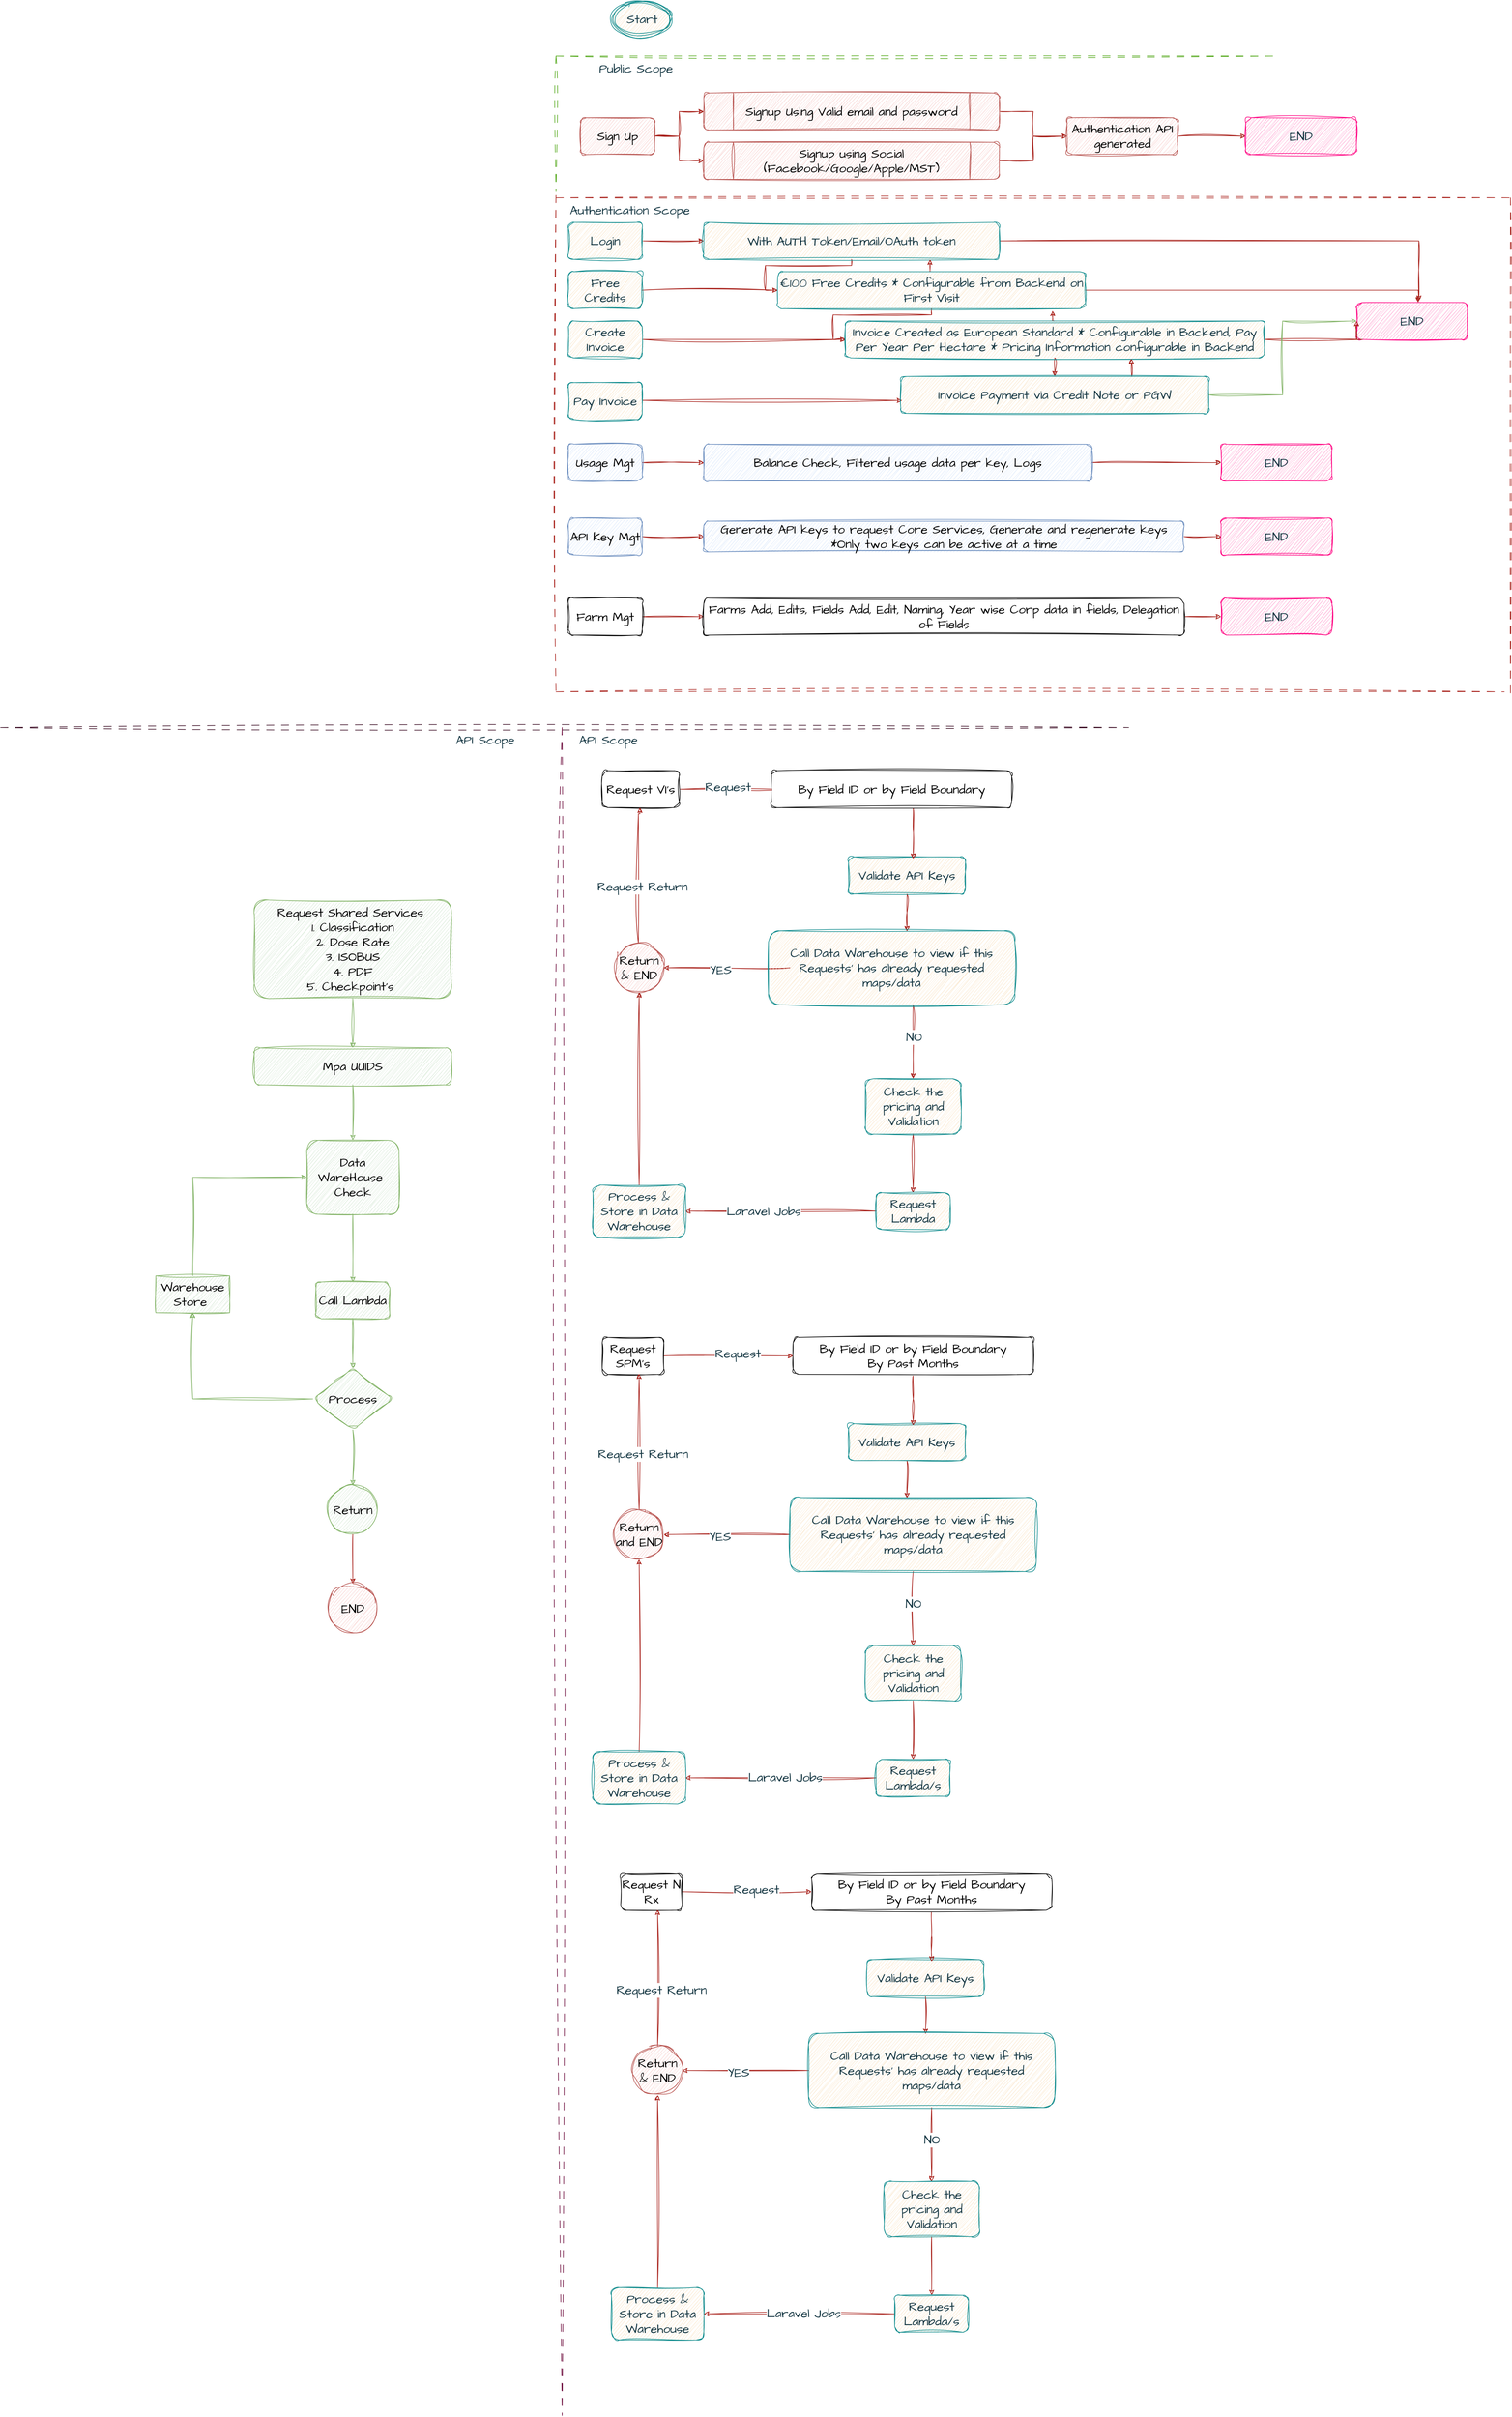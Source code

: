 <mxfile version="21.7.5" type="github">
  <diagram name="Page-1" id="JbOxyVQv8GKInkz3aqq6">
    <mxGraphModel dx="2586" dy="1185" grid="1" gridSize="10" guides="1" tooltips="1" connect="1" arrows="1" fold="1" page="0" pageScale="1" pageWidth="827" pageHeight="1169" math="0" shadow="0">
      <root>
        <mxCell id="0" />
        <mxCell id="1" parent="0" />
        <mxCell id="lfWD4oRQ2sTLvUU-yB0J-35" value="" style="edgeStyle=orthogonalEdgeStyle;rounded=0;sketch=1;hachureGap=4;jiggle=2;curveFitting=1;orthogonalLoop=1;jettySize=auto;html=1;strokeColor=#A8201A;fontFamily=Architects Daughter;fontSource=https%3A%2F%2Ffonts.googleapis.com%2Fcss%3Ffamily%3DArchitects%2BDaughter;fontSize=16;fontColor=#143642;fillColor=#FAE5C7;" edge="1" parent="1" source="lfWD4oRQ2sTLvUU-yB0J-2" target="lfWD4oRQ2sTLvUU-yB0J-34">
          <mxGeometry relative="1" as="geometry" />
        </mxCell>
        <mxCell id="lfWD4oRQ2sTLvUU-yB0J-2" value="Login" style="rounded=1;whiteSpace=wrap;html=1;hachureGap=4;fontFamily=Architects Daughter;fontSource=https%3A%2F%2Ffonts.googleapis.com%2Fcss%3Ffamily%3DArchitects%2BDaughter;fontSize=20;sketch=1;curveFitting=1;jiggle=2;labelBackgroundColor=none;fillColor=#FAE5C7;strokeColor=#0F8B8D;fontColor=#143642;" vertex="1" parent="1">
          <mxGeometry x="40" y="240" width="120" height="60" as="geometry" />
        </mxCell>
        <mxCell id="lfWD4oRQ2sTLvUU-yB0J-49" style="edgeStyle=orthogonalEdgeStyle;rounded=0;sketch=1;hachureGap=4;jiggle=2;curveFitting=1;orthogonalLoop=1;jettySize=auto;html=1;exitX=1;exitY=0.5;exitDx=0;exitDy=0;strokeColor=#A8201A;fontFamily=Architects Daughter;fontSource=https%3A%2F%2Ffonts.googleapis.com%2Fcss%3Ffamily%3DArchitects%2BDaughter;fontSize=16;fontColor=#143642;fillColor=#FAE5C7;" edge="1" parent="1" source="lfWD4oRQ2sTLvUU-yB0J-3" target="lfWD4oRQ2sTLvUU-yB0J-38">
          <mxGeometry relative="1" as="geometry" />
        </mxCell>
        <mxCell id="lfWD4oRQ2sTLvUU-yB0J-3" value="Free Credits" style="rounded=1;whiteSpace=wrap;html=1;hachureGap=4;fontFamily=Architects Daughter;fontSource=https%3A%2F%2Ffonts.googleapis.com%2Fcss%3Ffamily%3DArchitects%2BDaughter;fontSize=20;sketch=1;curveFitting=1;jiggle=2;labelBackgroundColor=none;fillColor=#FAE5C7;strokeColor=#0F8B8D;fontColor=#143642;" vertex="1" parent="1">
          <mxGeometry x="40" y="320" width="120" height="60" as="geometry" />
        </mxCell>
        <mxCell id="lfWD4oRQ2sTLvUU-yB0J-50" style="edgeStyle=orthogonalEdgeStyle;rounded=0;sketch=1;hachureGap=4;jiggle=2;curveFitting=1;orthogonalLoop=1;jettySize=auto;html=1;exitX=1;exitY=0.5;exitDx=0;exitDy=0;entryX=0;entryY=0.5;entryDx=0;entryDy=0;strokeColor=#A8201A;fontFamily=Architects Daughter;fontSource=https%3A%2F%2Ffonts.googleapis.com%2Fcss%3Ffamily%3DArchitects%2BDaughter;fontSize=16;fontColor=#143642;fillColor=#FAE5C7;" edge="1" parent="1" source="lfWD4oRQ2sTLvUU-yB0J-4" target="lfWD4oRQ2sTLvUU-yB0J-39">
          <mxGeometry relative="1" as="geometry" />
        </mxCell>
        <mxCell id="lfWD4oRQ2sTLvUU-yB0J-4" value="Create Invoice" style="rounded=1;whiteSpace=wrap;html=1;hachureGap=4;fontFamily=Architects Daughter;fontSource=https%3A%2F%2Ffonts.googleapis.com%2Fcss%3Ffamily%3DArchitects%2BDaughter;fontSize=20;sketch=1;curveFitting=1;jiggle=2;labelBackgroundColor=none;fillColor=#FAE5C7;strokeColor=#0F8B8D;fontColor=#143642;" vertex="1" parent="1">
          <mxGeometry x="40" y="400" width="120" height="60" as="geometry" />
        </mxCell>
        <mxCell id="lfWD4oRQ2sTLvUU-yB0J-51" style="edgeStyle=orthogonalEdgeStyle;rounded=0;sketch=1;hachureGap=4;jiggle=2;curveFitting=1;orthogonalLoop=1;jettySize=auto;html=1;exitX=1;exitY=0.5;exitDx=0;exitDy=0;entryX=0.004;entryY=0.649;entryDx=0;entryDy=0;entryPerimeter=0;strokeColor=#A8201A;fontFamily=Architects Daughter;fontSource=https%3A%2F%2Ffonts.googleapis.com%2Fcss%3Ffamily%3DArchitects%2BDaughter;fontSize=16;fontColor=#143642;fillColor=#FAE5C7;" edge="1" parent="1" source="lfWD4oRQ2sTLvUU-yB0J-5" target="lfWD4oRQ2sTLvUU-yB0J-42">
          <mxGeometry relative="1" as="geometry">
            <Array as="points">
              <mxPoint x="160" y="529" />
            </Array>
          </mxGeometry>
        </mxCell>
        <mxCell id="lfWD4oRQ2sTLvUU-yB0J-5" value="Pay Invoice" style="rounded=1;whiteSpace=wrap;html=1;hachureGap=4;fontFamily=Architects Daughter;fontSource=https%3A%2F%2Ffonts.googleapis.com%2Fcss%3Ffamily%3DArchitects%2BDaughter;fontSize=20;sketch=1;curveFitting=1;jiggle=2;labelBackgroundColor=none;fillColor=#FAE5C7;strokeColor=#0F8B8D;fontColor=#143642;" vertex="1" parent="1">
          <mxGeometry x="40" y="500" width="120" height="60" as="geometry" />
        </mxCell>
        <mxCell id="lfWD4oRQ2sTLvUU-yB0J-64" value="" style="edgeStyle=orthogonalEdgeStyle;rounded=0;sketch=1;hachureGap=4;jiggle=2;curveFitting=1;orthogonalLoop=1;jettySize=auto;html=1;strokeColor=#A8201A;fontFamily=Architects Daughter;fontSource=https%3A%2F%2Ffonts.googleapis.com%2Fcss%3Ffamily%3DArchitects%2BDaughter;fontSize=16;fontColor=#143642;fillColor=#FAE5C7;" edge="1" parent="1" source="lfWD4oRQ2sTLvUU-yB0J-7" target="lfWD4oRQ2sTLvUU-yB0J-63">
          <mxGeometry relative="1" as="geometry" />
        </mxCell>
        <mxCell id="lfWD4oRQ2sTLvUU-yB0J-7" value="API Key Mgt" style="rounded=1;whiteSpace=wrap;html=1;hachureGap=4;fontFamily=Architects Daughter;fontSource=https%3A%2F%2Ffonts.googleapis.com%2Fcss%3Ffamily%3DArchitects%2BDaughter;fontSize=20;sketch=1;curveFitting=1;jiggle=2;labelBackgroundColor=none;fillColor=#dae8fc;strokeColor=#6c8ebf;" vertex="1" parent="1">
          <mxGeometry x="40" y="720" width="120" height="60" as="geometry" />
        </mxCell>
        <mxCell id="lfWD4oRQ2sTLvUU-yB0J-69" value="" style="edgeStyle=orthogonalEdgeStyle;rounded=0;sketch=1;hachureGap=4;jiggle=2;curveFitting=1;orthogonalLoop=1;jettySize=auto;html=1;strokeColor=#A8201A;fontFamily=Architects Daughter;fontSource=https%3A%2F%2Ffonts.googleapis.com%2Fcss%3Ffamily%3DArchitects%2BDaughter;fontSize=16;fontColor=#143642;fillColor=#FAE5C7;" edge="1" parent="1" source="lfWD4oRQ2sTLvUU-yB0J-8" target="lfWD4oRQ2sTLvUU-yB0J-68">
          <mxGeometry relative="1" as="geometry" />
        </mxCell>
        <mxCell id="lfWD4oRQ2sTLvUU-yB0J-8" value="Farm Mgt" style="rounded=1;whiteSpace=wrap;html=1;hachureGap=4;fontFamily=Architects Daughter;fontSource=https%3A%2F%2Ffonts.googleapis.com%2Fcss%3Ffamily%3DArchitects%2BDaughter;fontSize=20;sketch=1;curveFitting=1;jiggle=2;labelBackgroundColor=none;" vertex="1" parent="1">
          <mxGeometry x="40" y="850" width="120" height="60" as="geometry" />
        </mxCell>
        <mxCell id="lfWD4oRQ2sTLvUU-yB0J-60" value="" style="edgeStyle=orthogonalEdgeStyle;rounded=0;sketch=1;hachureGap=4;jiggle=2;curveFitting=1;orthogonalLoop=1;jettySize=auto;html=1;strokeColor=#A8201A;fontFamily=Architects Daughter;fontSource=https%3A%2F%2Ffonts.googleapis.com%2Fcss%3Ffamily%3DArchitects%2BDaughter;fontSize=16;fontColor=#143642;fillColor=#FAE5C7;" edge="1" parent="1" source="lfWD4oRQ2sTLvUU-yB0J-9" target="lfWD4oRQ2sTLvUU-yB0J-59">
          <mxGeometry relative="1" as="geometry" />
        </mxCell>
        <mxCell id="lfWD4oRQ2sTLvUU-yB0J-9" value="Usage Mgt" style="rounded=1;whiteSpace=wrap;html=1;hachureGap=4;fontFamily=Architects Daughter;fontSource=https%3A%2F%2Ffonts.googleapis.com%2Fcss%3Ffamily%3DArchitects%2BDaughter;fontSize=20;sketch=1;curveFitting=1;jiggle=2;labelBackgroundColor=none;fillColor=#dae8fc;strokeColor=#6c8ebf;" vertex="1" parent="1">
          <mxGeometry x="40" y="600" width="120" height="60" as="geometry" />
        </mxCell>
        <mxCell id="lfWD4oRQ2sTLvUU-yB0J-10" value="Start" style="ellipse;shape=doubleEllipse;whiteSpace=wrap;html=1;hachureGap=4;fontFamily=Architects Daughter;fontSource=https%3A%2F%2Ffonts.googleapis.com%2Fcss%3Ffamily%3DArchitects%2BDaughter;fontSize=20;sketch=1;curveFitting=1;jiggle=2;rounded=1;labelBackgroundColor=none;fillColor=#FAE5C7;strokeColor=#0F8B8D;fontColor=#143642;" vertex="1" parent="1">
          <mxGeometry x="110" y="-120" width="100" height="60" as="geometry" />
        </mxCell>
        <mxCell id="lfWD4oRQ2sTLvUU-yB0J-11" value="" style="endArrow=none;html=1;rounded=1;hachureGap=4;fontFamily=Architects Daughter;fontSource=https%3A%2F%2Ffonts.googleapis.com%2Fcss%3Ffamily%3DArchitects%2BDaughter;fontSize=16;dashed=1;dashPattern=12 12;sketch=1;curveFitting=1;jiggle=2;labelBackgroundColor=none;strokeColor=#A8201A;fontColor=default;" edge="1" parent="1">
          <mxGeometry width="50" height="50" relative="1" as="geometry">
            <mxPoint x="20" y="1000" as="sourcePoint" />
            <mxPoint x="20" y="190" as="targetPoint" />
          </mxGeometry>
        </mxCell>
        <mxCell id="lfWD4oRQ2sTLvUU-yB0J-15" value="" style="endArrow=none;html=1;rounded=1;hachureGap=4;fontFamily=Architects Daughter;fontSource=https%3A%2F%2Ffonts.googleapis.com%2Fcss%3Ffamily%3DArchitects%2BDaughter;fontSize=16;dashed=1;dashPattern=12 12;sketch=1;curveFitting=1;jiggle=2;labelBackgroundColor=none;strokeColor=#A8201A;fontColor=default;" edge="1" parent="1">
          <mxGeometry width="50" height="50" relative="1" as="geometry">
            <mxPoint x="20" y="200" as="sourcePoint" />
            <mxPoint x="1570" y="200" as="targetPoint" />
          </mxGeometry>
        </mxCell>
        <mxCell id="lfWD4oRQ2sTLvUU-yB0J-16" value="Authentication Scope" style="text;html=1;strokeColor=none;fillColor=none;align=center;verticalAlign=middle;whiteSpace=wrap;rounded=1;fontSize=20;fontFamily=Architects Daughter;sketch=1;curveFitting=1;jiggle=2;labelBackgroundColor=none;fontColor=#143642;" vertex="1" parent="1">
          <mxGeometry x="30" y="210" width="220" height="20" as="geometry" />
        </mxCell>
        <mxCell id="lfWD4oRQ2sTLvUU-yB0J-17" value="" style="endArrow=none;html=1;rounded=1;hachureGap=4;fontFamily=Architects Daughter;fontSource=https%3A%2F%2Ffonts.googleapis.com%2Fcss%3Ffamily%3DArchitects%2BDaughter;fontSize=16;dashed=1;jumpSize=3;strokeColor=none;sketch=1;curveFitting=1;jiggle=2;labelBackgroundColor=none;fontColor=default;" edge="1" parent="1" target="lfWD4oRQ2sTLvUU-yB0J-1">
          <mxGeometry width="50" height="50" relative="1" as="geometry">
            <mxPoint x="20" y="170" as="sourcePoint" />
            <mxPoint x="810" y="170" as="targetPoint" />
          </mxGeometry>
        </mxCell>
        <mxCell id="lfWD4oRQ2sTLvUU-yB0J-22" style="edgeStyle=orthogonalEdgeStyle;rounded=0;sketch=1;hachureGap=4;jiggle=2;curveFitting=1;orthogonalLoop=1;jettySize=auto;html=1;entryX=0;entryY=0.5;entryDx=0;entryDy=0;strokeColor=#A8201A;fontFamily=Architects Daughter;fontSource=https%3A%2F%2Ffonts.googleapis.com%2Fcss%3Ffamily%3DArchitects%2BDaughter;fontSize=16;fontColor=#143642;fillColor=#FAE5C7;movable=0;resizable=0;rotatable=0;deletable=0;editable=0;locked=1;connectable=0;" edge="1" parent="1" source="lfWD4oRQ2sTLvUU-yB0J-1" target="lfWD4oRQ2sTLvUU-yB0J-19">
          <mxGeometry relative="1" as="geometry" />
        </mxCell>
        <mxCell id="lfWD4oRQ2sTLvUU-yB0J-23" style="edgeStyle=orthogonalEdgeStyle;rounded=0;sketch=1;hachureGap=4;jiggle=2;curveFitting=1;orthogonalLoop=1;jettySize=auto;html=1;entryX=0;entryY=0.5;entryDx=0;entryDy=0;strokeColor=#A8201A;fontFamily=Architects Daughter;fontSource=https%3A%2F%2Ffonts.googleapis.com%2Fcss%3Ffamily%3DArchitects%2BDaughter;fontSize=16;fontColor=#143642;fillColor=#FAE5C7;movable=0;resizable=0;rotatable=0;deletable=0;editable=0;locked=1;connectable=0;" edge="1" parent="1" source="lfWD4oRQ2sTLvUU-yB0J-1" target="lfWD4oRQ2sTLvUU-yB0J-21">
          <mxGeometry relative="1" as="geometry" />
        </mxCell>
        <mxCell id="lfWD4oRQ2sTLvUU-yB0J-1" value="Sign Up" style="rounded=1;whiteSpace=wrap;html=1;hachureGap=4;fontFamily=Architects Daughter;fontSource=https%3A%2F%2Ffonts.googleapis.com%2Fcss%3Ffamily%3DArchitects%2BDaughter;fontSize=20;sketch=1;curveFitting=1;jiggle=2;fillColor=#f8cecc;strokeColor=#b85450;labelBackgroundColor=none;" vertex="1" parent="1">
          <mxGeometry x="60" y="70" width="120" height="60" as="geometry" />
        </mxCell>
        <mxCell id="lfWD4oRQ2sTLvUU-yB0J-20" value="" style="endArrow=none;html=1;rounded=1;hachureGap=4;fontFamily=Architects Daughter;fontSource=https%3A%2F%2Ffonts.googleapis.com%2Fcss%3Ffamily%3DArchitects%2BDaughter;fontSize=16;dashed=1;jumpSize=3;strokeColor=none;sketch=1;curveFitting=1;jiggle=2;labelBackgroundColor=none;fontColor=default;movable=0;resizable=0;rotatable=0;deletable=0;editable=0;locked=1;connectable=0;" edge="1" parent="1" source="lfWD4oRQ2sTLvUU-yB0J-1" target="lfWD4oRQ2sTLvUU-yB0J-19">
          <mxGeometry width="50" height="50" relative="1" as="geometry">
            <mxPoint x="160" y="161" as="sourcePoint" />
            <mxPoint x="810" y="170" as="targetPoint" />
          </mxGeometry>
        </mxCell>
        <mxCell id="lfWD4oRQ2sTLvUU-yB0J-28" value="" style="edgeStyle=orthogonalEdgeStyle;rounded=0;sketch=1;hachureGap=4;jiggle=2;curveFitting=1;orthogonalLoop=1;jettySize=auto;html=1;strokeColor=#A8201A;fontFamily=Architects Daughter;fontSource=https%3A%2F%2Ffonts.googleapis.com%2Fcss%3Ffamily%3DArchitects%2BDaughter;fontSize=16;fontColor=#143642;fillColor=#FAE5C7;movable=0;resizable=0;rotatable=0;deletable=0;editable=0;locked=1;connectable=0;" edge="1" parent="1" source="lfWD4oRQ2sTLvUU-yB0J-19" target="lfWD4oRQ2sTLvUU-yB0J-27">
          <mxGeometry relative="1" as="geometry" />
        </mxCell>
        <mxCell id="lfWD4oRQ2sTLvUU-yB0J-19" value="Signup Using Valid email and password" style="shape=process;whiteSpace=wrap;html=1;backgroundOutline=1;hachureGap=4;fontFamily=Architects Daughter;fontSource=https%3A%2F%2Ffonts.googleapis.com%2Fcss%3Ffamily%3DArchitects%2BDaughter;fontSize=20;sketch=1;curveFitting=1;jiggle=2;fillColor=#f8cecc;strokeColor=#b85450;rounded=1;labelBackgroundColor=none;" vertex="1" parent="1">
          <mxGeometry x="260" y="30" width="480" height="60" as="geometry" />
        </mxCell>
        <mxCell id="lfWD4oRQ2sTLvUU-yB0J-26" style="edgeStyle=orthogonalEdgeStyle;rounded=0;sketch=1;hachureGap=4;jiggle=2;curveFitting=1;orthogonalLoop=1;jettySize=auto;html=1;strokeColor=#A8201A;fontFamily=Architects Daughter;fontSource=https%3A%2F%2Ffonts.googleapis.com%2Fcss%3Ffamily%3DArchitects%2BDaughter;fontSize=16;fontColor=#143642;fillColor=#FAE5C7;entryX=0;entryY=0.5;entryDx=0;entryDy=0;movable=0;resizable=0;rotatable=0;deletable=0;editable=0;locked=1;connectable=0;" edge="1" parent="1" source="lfWD4oRQ2sTLvUU-yB0J-21" target="lfWD4oRQ2sTLvUU-yB0J-27">
          <mxGeometry relative="1" as="geometry">
            <mxPoint x="770" y="210" as="targetPoint" />
          </mxGeometry>
        </mxCell>
        <mxCell id="lfWD4oRQ2sTLvUU-yB0J-21" value="Signup using Social (Facebook/Google/Apple/MST)" style="shape=process;whiteSpace=wrap;html=1;backgroundOutline=1;hachureGap=4;fontFamily=Architects Daughter;fontSource=https%3A%2F%2Ffonts.googleapis.com%2Fcss%3Ffamily%3DArchitects%2BDaughter;fontSize=20;sketch=1;curveFitting=1;jiggle=2;fillColor=#f8cecc;strokeColor=#b85450;rounded=1;labelBackgroundColor=none;" vertex="1" parent="1">
          <mxGeometry x="260" y="110" width="480" height="60" as="geometry" />
        </mxCell>
        <mxCell id="lfWD4oRQ2sTLvUU-yB0J-33" value="" style="edgeStyle=orthogonalEdgeStyle;rounded=0;sketch=1;hachureGap=4;jiggle=2;curveFitting=1;orthogonalLoop=1;jettySize=auto;html=1;strokeColor=#A8201A;fontFamily=Architects Daughter;fontSource=https%3A%2F%2Ffonts.googleapis.com%2Fcss%3Ffamily%3DArchitects%2BDaughter;fontSize=16;fontColor=#143642;fillColor=#FAE5C7;" edge="1" parent="1" source="lfWD4oRQ2sTLvUU-yB0J-27" target="lfWD4oRQ2sTLvUU-yB0J-32">
          <mxGeometry relative="1" as="geometry" />
        </mxCell>
        <mxCell id="lfWD4oRQ2sTLvUU-yB0J-27" value="Authentication API generated" style="whiteSpace=wrap;html=1;fontSize=20;fontFamily=Architects Daughter;fillColor=#f8cecc;strokeColor=#b85450;hachureGap=4;fontSource=https%3A%2F%2Ffonts.googleapis.com%2Fcss%3Ffamily%3DArchitects%2BDaughter;sketch=1;curveFitting=1;jiggle=2;rounded=1;labelBackgroundColor=none;movable=1;resizable=1;rotatable=1;deletable=1;editable=1;locked=0;connectable=1;" vertex="1" parent="1">
          <mxGeometry x="850" y="70" width="180" height="60" as="geometry" />
        </mxCell>
        <mxCell id="lfWD4oRQ2sTLvUU-yB0J-29" value="" style="endArrow=none;html=1;rounded=1;hachureGap=4;fontFamily=Architects Daughter;fontSource=https%3A%2F%2Ffonts.googleapis.com%2Fcss%3Ffamily%3DArchitects%2BDaughter;fontSize=16;dashed=1;dashPattern=12 12;sketch=1;curveFitting=1;jiggle=2;labelBackgroundColor=none;strokeColor=#53a81a;fontColor=default;" edge="1" parent="1">
          <mxGeometry width="50" height="50" relative="1" as="geometry">
            <mxPoint x="20" y="-30" as="sourcePoint" />
            <mxPoint x="1190" y="-30" as="targetPoint" />
          </mxGeometry>
        </mxCell>
        <mxCell id="lfWD4oRQ2sTLvUU-yB0J-30" value="" style="endArrow=none;html=1;rounded=1;hachureGap=4;fontFamily=Architects Daughter;fontSource=https%3A%2F%2Ffonts.googleapis.com%2Fcss%3Ffamily%3DArchitects%2BDaughter;fontSize=16;dashed=1;dashPattern=12 12;sketch=1;curveFitting=1;jiggle=2;labelBackgroundColor=none;strokeColor=#53a81a;fontColor=default;" edge="1" parent="1">
          <mxGeometry width="50" height="50" relative="1" as="geometry">
            <mxPoint x="20" y="-30" as="sourcePoint" />
            <mxPoint x="20" y="190" as="targetPoint" />
          </mxGeometry>
        </mxCell>
        <mxCell id="lfWD4oRQ2sTLvUU-yB0J-31" value="Public Scope" style="text;html=1;strokeColor=none;fillColor=none;align=center;verticalAlign=middle;whiteSpace=wrap;rounded=1;fontSize=20;fontFamily=Architects Daughter;sketch=1;curveFitting=1;jiggle=2;labelBackgroundColor=none;fontColor=#143642;" vertex="1" parent="1">
          <mxGeometry x="40" y="-20" width="220" height="20" as="geometry" />
        </mxCell>
        <mxCell id="lfWD4oRQ2sTLvUU-yB0J-32" value="END" style="whiteSpace=wrap;html=1;fontSize=20;fontFamily=Architects Daughter;fillColor=#FF99CC;strokeColor=#FF0080;fontColor=#143642;hachureGap=4;fontSource=https%3A%2F%2Ffonts.googleapis.com%2Fcss%3Ffamily%3DArchitects%2BDaughter;sketch=1;curveFitting=1;jiggle=2;rounded=1;labelBackgroundColor=none;movable=1;resizable=1;rotatable=1;deletable=1;editable=1;locked=0;connectable=1;" vertex="1" parent="1">
          <mxGeometry x="1140" y="70" width="180" height="60" as="geometry" />
        </mxCell>
        <mxCell id="lfWD4oRQ2sTLvUU-yB0J-40" style="edgeStyle=orthogonalEdgeStyle;rounded=0;sketch=1;hachureGap=4;jiggle=2;curveFitting=1;orthogonalLoop=1;jettySize=auto;html=1;exitX=0.5;exitY=1;exitDx=0;exitDy=0;entryX=0;entryY=0.5;entryDx=0;entryDy=0;strokeColor=#A8201A;fontFamily=Architects Daughter;fontSource=https%3A%2F%2Ffonts.googleapis.com%2Fcss%3Ffamily%3DArchitects%2BDaughter;fontSize=16;fontColor=#143642;fillColor=#FAE5C7;" edge="1" parent="1" source="lfWD4oRQ2sTLvUU-yB0J-34" target="lfWD4oRQ2sTLvUU-yB0J-38">
          <mxGeometry relative="1" as="geometry">
            <Array as="points">
              <mxPoint x="500" y="310" />
              <mxPoint x="360" y="310" />
              <mxPoint x="360" y="350" />
            </Array>
          </mxGeometry>
        </mxCell>
        <mxCell id="lfWD4oRQ2sTLvUU-yB0J-56" style="edgeStyle=orthogonalEdgeStyle;rounded=0;sketch=1;hachureGap=4;jiggle=2;curveFitting=1;orthogonalLoop=1;jettySize=auto;html=1;exitX=1;exitY=0.5;exitDx=0;exitDy=0;entryX=0.563;entryY=-0.045;entryDx=0;entryDy=0;entryPerimeter=0;strokeColor=#A8201A;fontFamily=Architects Daughter;fontSource=https%3A%2F%2Ffonts.googleapis.com%2Fcss%3Ffamily%3DArchitects%2BDaughter;fontSize=16;fontColor=#143642;fillColor=#FAE5C7;" edge="1" parent="1" source="lfWD4oRQ2sTLvUU-yB0J-34" target="lfWD4oRQ2sTLvUU-yB0J-36">
          <mxGeometry relative="1" as="geometry" />
        </mxCell>
        <mxCell id="lfWD4oRQ2sTLvUU-yB0J-34" value="With AUTH Token/Email/OAuth token" style="whiteSpace=wrap;html=1;fontSize=20;fontFamily=Architects Daughter;fillColor=#FAE5C7;strokeColor=#0F8B8D;fontColor=#143642;rounded=1;hachureGap=4;fontSource=https%3A%2F%2Ffonts.googleapis.com%2Fcss%3Ffamily%3DArchitects%2BDaughter;sketch=1;curveFitting=1;jiggle=2;labelBackgroundColor=none;" vertex="1" parent="1">
          <mxGeometry x="260" y="240" width="480" height="60" as="geometry" />
        </mxCell>
        <mxCell id="lfWD4oRQ2sTLvUU-yB0J-36" value="END" style="whiteSpace=wrap;html=1;fontSize=20;fontFamily=Architects Daughter;fillColor=#FF99CC;strokeColor=#FF0080;fontColor=#143642;hachureGap=4;fontSource=https%3A%2F%2Ffonts.googleapis.com%2Fcss%3Ffamily%3DArchitects%2BDaughter;sketch=1;curveFitting=1;jiggle=2;rounded=1;labelBackgroundColor=none;movable=1;resizable=1;rotatable=1;deletable=1;editable=1;locked=0;connectable=1;" vertex="1" parent="1">
          <mxGeometry x="1320" y="370" width="180" height="60" as="geometry" />
        </mxCell>
        <mxCell id="lfWD4oRQ2sTLvUU-yB0J-41" style="edgeStyle=orthogonalEdgeStyle;rounded=0;sketch=1;hachureGap=4;jiggle=2;curveFitting=1;orthogonalLoop=1;jettySize=auto;html=1;exitX=0.5;exitY=1;exitDx=0;exitDy=0;entryX=0;entryY=0.5;entryDx=0;entryDy=0;strokeColor=#A8201A;fontFamily=Architects Daughter;fontSource=https%3A%2F%2Ffonts.googleapis.com%2Fcss%3Ffamily%3DArchitects%2BDaughter;fontSize=16;fontColor=#143642;fillColor=#FAE5C7;" edge="1" parent="1" source="lfWD4oRQ2sTLvUU-yB0J-38" target="lfWD4oRQ2sTLvUU-yB0J-39">
          <mxGeometry relative="1" as="geometry">
            <Array as="points">
              <mxPoint x="630" y="390" />
              <mxPoint x="470" y="390" />
              <mxPoint x="470" y="430" />
            </Array>
          </mxGeometry>
        </mxCell>
        <mxCell id="lfWD4oRQ2sTLvUU-yB0J-47" style="edgeStyle=orthogonalEdgeStyle;rounded=0;sketch=1;hachureGap=4;jiggle=2;curveFitting=1;orthogonalLoop=1;jettySize=auto;html=1;exitX=0.5;exitY=0;exitDx=0;exitDy=0;entryX=0.765;entryY=1.005;entryDx=0;entryDy=0;entryPerimeter=0;strokeColor=#A8201A;fontFamily=Architects Daughter;fontSource=https%3A%2F%2Ffonts.googleapis.com%2Fcss%3Ffamily%3DArchitects%2BDaughter;fontSize=16;fontColor=#143642;fillColor=#FAE5C7;" edge="1" parent="1" source="lfWD4oRQ2sTLvUU-yB0J-38" target="lfWD4oRQ2sTLvUU-yB0J-34">
          <mxGeometry relative="1" as="geometry" />
        </mxCell>
        <mxCell id="lfWD4oRQ2sTLvUU-yB0J-57" style="edgeStyle=orthogonalEdgeStyle;rounded=0;sketch=1;hachureGap=4;jiggle=2;curveFitting=1;orthogonalLoop=1;jettySize=auto;html=1;exitX=1;exitY=0.5;exitDx=0;exitDy=0;entryX=0.556;entryY=0;entryDx=0;entryDy=0;entryPerimeter=0;strokeColor=#A8201A;fontFamily=Architects Daughter;fontSource=https%3A%2F%2Ffonts.googleapis.com%2Fcss%3Ffamily%3DArchitects%2BDaughter;fontSize=16;fontColor=#143642;fillColor=#FAE5C7;" edge="1" parent="1" source="lfWD4oRQ2sTLvUU-yB0J-38" target="lfWD4oRQ2sTLvUU-yB0J-36">
          <mxGeometry relative="1" as="geometry" />
        </mxCell>
        <mxCell id="lfWD4oRQ2sTLvUU-yB0J-38" value="€100 Free Credits * Configurable from Backend on First Visit" style="whiteSpace=wrap;html=1;fontSize=20;fontFamily=Architects Daughter;fillColor=#FAE5C7;strokeColor=#0F8B8D;fontColor=#143642;rounded=1;hachureGap=4;fontSource=https%3A%2F%2Ffonts.googleapis.com%2Fcss%3Ffamily%3DArchitects%2BDaughter;sketch=1;curveFitting=1;jiggle=2;labelBackgroundColor=none;" vertex="1" parent="1">
          <mxGeometry x="380" y="320" width="500" height="60" as="geometry" />
        </mxCell>
        <mxCell id="lfWD4oRQ2sTLvUU-yB0J-43" style="edgeStyle=orthogonalEdgeStyle;rounded=0;sketch=1;hachureGap=4;jiggle=2;curveFitting=1;orthogonalLoop=1;jettySize=auto;html=1;exitX=0.5;exitY=1;exitDx=0;exitDy=0;entryX=0.5;entryY=0;entryDx=0;entryDy=0;strokeColor=#A8201A;fontFamily=Architects Daughter;fontSource=https%3A%2F%2Ffonts.googleapis.com%2Fcss%3Ffamily%3DArchitects%2BDaughter;fontSize=16;fontColor=#143642;fillColor=#FAE5C7;" edge="1" parent="1" source="lfWD4oRQ2sTLvUU-yB0J-39" target="lfWD4oRQ2sTLvUU-yB0J-42">
          <mxGeometry relative="1" as="geometry" />
        </mxCell>
        <mxCell id="lfWD4oRQ2sTLvUU-yB0J-45" style="edgeStyle=orthogonalEdgeStyle;rounded=0;sketch=1;hachureGap=4;jiggle=2;curveFitting=1;orthogonalLoop=1;jettySize=auto;html=1;exitX=0.5;exitY=0;exitDx=0;exitDy=0;entryX=0.893;entryY=1.055;entryDx=0;entryDy=0;entryPerimeter=0;strokeColor=#A8201A;fontFamily=Architects Daughter;fontSource=https%3A%2F%2Ffonts.googleapis.com%2Fcss%3Ffamily%3DArchitects%2BDaughter;fontSize=16;fontColor=#143642;fillColor=#FAE5C7;" edge="1" parent="1" source="lfWD4oRQ2sTLvUU-yB0J-39" target="lfWD4oRQ2sTLvUU-yB0J-38">
          <mxGeometry relative="1" as="geometry" />
        </mxCell>
        <mxCell id="lfWD4oRQ2sTLvUU-yB0J-54" style="edgeStyle=orthogonalEdgeStyle;rounded=0;sketch=1;hachureGap=4;jiggle=2;curveFitting=1;orthogonalLoop=1;jettySize=auto;html=1;exitX=1;exitY=0.5;exitDx=0;exitDy=0;strokeColor=#A8201A;fontFamily=Architects Daughter;fontSource=https%3A%2F%2Ffonts.googleapis.com%2Fcss%3Ffamily%3DArchitects%2BDaughter;fontSize=16;fontColor=#143642;fillColor=#FAE5C7;" edge="1" parent="1" source="lfWD4oRQ2sTLvUU-yB0J-39">
          <mxGeometry relative="1" as="geometry">
            <mxPoint x="1320" y="400" as="targetPoint" />
            <Array as="points">
              <mxPoint x="1330" y="430" />
              <mxPoint x="1330" y="430" />
            </Array>
          </mxGeometry>
        </mxCell>
        <mxCell id="lfWD4oRQ2sTLvUU-yB0J-39" value="Invoice Created as European Standard * Configurable in Backend, Pay Per Year Per Hectare * Pricing Information configurable in Backend" style="whiteSpace=wrap;html=1;fontSize=20;fontFamily=Architects Daughter;fillColor=#FAE5C7;strokeColor=#0F8B8D;fontColor=#143642;rounded=1;hachureGap=4;fontSource=https%3A%2F%2Ffonts.googleapis.com%2Fcss%3Ffamily%3DArchitects%2BDaughter;sketch=1;curveFitting=1;jiggle=2;labelBackgroundColor=none;" vertex="1" parent="1">
          <mxGeometry x="490" y="400" width="680" height="60" as="geometry" />
        </mxCell>
        <mxCell id="lfWD4oRQ2sTLvUU-yB0J-44" style="edgeStyle=orthogonalEdgeStyle;rounded=0;sketch=1;hachureGap=4;jiggle=2;curveFitting=1;orthogonalLoop=1;jettySize=auto;html=1;exitX=0.75;exitY=0;exitDx=0;exitDy=0;entryX=0.683;entryY=1.022;entryDx=0;entryDy=0;entryPerimeter=0;strokeColor=#A8201A;fontFamily=Architects Daughter;fontSource=https%3A%2F%2Ffonts.googleapis.com%2Fcss%3Ffamily%3DArchitects%2BDaughter;fontSize=16;fontColor=#143642;fillColor=#FAE5C7;" edge="1" parent="1" source="lfWD4oRQ2sTLvUU-yB0J-42" target="lfWD4oRQ2sTLvUU-yB0J-39">
          <mxGeometry relative="1" as="geometry" />
        </mxCell>
        <mxCell id="lfWD4oRQ2sTLvUU-yB0J-48" style="edgeStyle=orthogonalEdgeStyle;rounded=0;sketch=1;hachureGap=4;jiggle=2;curveFitting=1;orthogonalLoop=1;jettySize=auto;html=1;exitX=1;exitY=0.5;exitDx=0;exitDy=0;entryX=0;entryY=0.5;entryDx=0;entryDy=0;strokeColor=#82b366;fontFamily=Architects Daughter;fontSource=https%3A%2F%2Ffonts.googleapis.com%2Fcss%3Ffamily%3DArchitects%2BDaughter;fontSize=16;fontColor=#143642;fillColor=#d5e8d4;" edge="1" parent="1" source="lfWD4oRQ2sTLvUU-yB0J-42" target="lfWD4oRQ2sTLvUU-yB0J-36">
          <mxGeometry relative="1" as="geometry" />
        </mxCell>
        <mxCell id="lfWD4oRQ2sTLvUU-yB0J-42" value="Invoice Payment via Credit Note or PGW" style="whiteSpace=wrap;html=1;fontSize=20;fontFamily=Architects Daughter;fillColor=#FAE5C7;strokeColor=#0F8B8D;fontColor=#143642;rounded=1;hachureGap=4;fontSource=https%3A%2F%2Ffonts.googleapis.com%2Fcss%3Ffamily%3DArchitects%2BDaughter;sketch=1;curveFitting=1;jiggle=2;labelBackgroundColor=none;" vertex="1" parent="1">
          <mxGeometry x="580" y="490" width="500" height="60" as="geometry" />
        </mxCell>
        <mxCell id="lfWD4oRQ2sTLvUU-yB0J-62" style="edgeStyle=orthogonalEdgeStyle;rounded=0;sketch=1;hachureGap=4;jiggle=2;curveFitting=1;orthogonalLoop=1;jettySize=auto;html=1;strokeColor=#A8201A;fontFamily=Architects Daughter;fontSource=https%3A%2F%2Ffonts.googleapis.com%2Fcss%3Ffamily%3DArchitects%2BDaughter;fontSize=16;fontColor=#143642;fillColor=#FAE5C7;" edge="1" parent="1" source="lfWD4oRQ2sTLvUU-yB0J-59" target="lfWD4oRQ2sTLvUU-yB0J-61">
          <mxGeometry relative="1" as="geometry" />
        </mxCell>
        <mxCell id="lfWD4oRQ2sTLvUU-yB0J-59" value="Balance Check, Filtered usage data per key, Logs" style="rounded=1;whiteSpace=wrap;html=1;hachureGap=4;fontFamily=Architects Daughter;fontSource=https%3A%2F%2Ffonts.googleapis.com%2Fcss%3Ffamily%3DArchitects%2BDaughter;fontSize=20;sketch=1;curveFitting=1;jiggle=2;labelBackgroundColor=none;fillColor=#dae8fc;strokeColor=#6c8ebf;" vertex="1" parent="1">
          <mxGeometry x="260" y="600" width="630" height="60" as="geometry" />
        </mxCell>
        <mxCell id="lfWD4oRQ2sTLvUU-yB0J-61" value="END" style="whiteSpace=wrap;html=1;fontSize=20;fontFamily=Architects Daughter;fillColor=#FF99CC;strokeColor=#FF0080;fontColor=#143642;hachureGap=4;fontSource=https%3A%2F%2Ffonts.googleapis.com%2Fcss%3Ffamily%3DArchitects%2BDaughter;sketch=1;curveFitting=1;jiggle=2;rounded=1;labelBackgroundColor=none;movable=1;resizable=1;rotatable=1;deletable=1;editable=1;locked=0;connectable=1;" vertex="1" parent="1">
          <mxGeometry x="1100" y="600" width="180" height="60" as="geometry" />
        </mxCell>
        <mxCell id="lfWD4oRQ2sTLvUU-yB0J-67" style="edgeStyle=orthogonalEdgeStyle;rounded=0;sketch=1;hachureGap=4;jiggle=2;curveFitting=1;orthogonalLoop=1;jettySize=auto;html=1;exitX=1;exitY=0.5;exitDx=0;exitDy=0;strokeColor=#A8201A;fontFamily=Architects Daughter;fontSource=https%3A%2F%2Ffonts.googleapis.com%2Fcss%3Ffamily%3DArchitects%2BDaughter;fontSize=16;fontColor=#143642;fillColor=#FAE5C7;" edge="1" parent="1" source="lfWD4oRQ2sTLvUU-yB0J-63" target="lfWD4oRQ2sTLvUU-yB0J-66">
          <mxGeometry relative="1" as="geometry" />
        </mxCell>
        <mxCell id="lfWD4oRQ2sTLvUU-yB0J-63" value="Generate API keys to request Core Services, Generate and regenerate keys&lt;br&gt;*Only two keys can be active at a time" style="rounded=1;whiteSpace=wrap;html=1;hachureGap=4;fontFamily=Architects Daughter;fontSource=https%3A%2F%2Ffonts.googleapis.com%2Fcss%3Ffamily%3DArchitects%2BDaughter;fontSize=20;sketch=1;curveFitting=1;jiggle=2;labelBackgroundColor=none;fillColor=#dae8fc;strokeColor=#6c8ebf;" vertex="1" parent="1">
          <mxGeometry x="260" y="725" width="780" height="50" as="geometry" />
        </mxCell>
        <mxCell id="lfWD4oRQ2sTLvUU-yB0J-66" value="END" style="whiteSpace=wrap;html=1;fontSize=20;fontFamily=Architects Daughter;fillColor=#FF99CC;strokeColor=#FF0080;fontColor=#143642;hachureGap=4;fontSource=https%3A%2F%2Ffonts.googleapis.com%2Fcss%3Ffamily%3DArchitects%2BDaughter;sketch=1;curveFitting=1;jiggle=2;rounded=1;labelBackgroundColor=none;movable=1;resizable=1;rotatable=1;deletable=1;editable=1;locked=0;connectable=1;" vertex="1" parent="1">
          <mxGeometry x="1100" y="720" width="180" height="60" as="geometry" />
        </mxCell>
        <mxCell id="lfWD4oRQ2sTLvUU-yB0J-71" style="edgeStyle=orthogonalEdgeStyle;rounded=0;sketch=1;hachureGap=4;jiggle=2;curveFitting=1;orthogonalLoop=1;jettySize=auto;html=1;exitX=1;exitY=0.5;exitDx=0;exitDy=0;strokeColor=#A8201A;fontFamily=Architects Daughter;fontSource=https%3A%2F%2Ffonts.googleapis.com%2Fcss%3Ffamily%3DArchitects%2BDaughter;fontSize=16;fontColor=#143642;fillColor=#FAE5C7;" edge="1" parent="1" source="lfWD4oRQ2sTLvUU-yB0J-68" target="lfWD4oRQ2sTLvUU-yB0J-70">
          <mxGeometry relative="1" as="geometry" />
        </mxCell>
        <mxCell id="lfWD4oRQ2sTLvUU-yB0J-68" value="Farms Add, Edits, Fields Add, Edit, Naming, Year wise Corp data in fields, Delegation of Fields" style="rounded=1;whiteSpace=wrap;html=1;hachureGap=4;fontFamily=Architects Daughter;fontSource=https%3A%2F%2Ffonts.googleapis.com%2Fcss%3Ffamily%3DArchitects%2BDaughter;fontSize=20;sketch=1;curveFitting=1;jiggle=2;labelBackgroundColor=none;" vertex="1" parent="1">
          <mxGeometry x="260" y="850" width="780" height="60" as="geometry" />
        </mxCell>
        <mxCell id="lfWD4oRQ2sTLvUU-yB0J-70" value="END" style="whiteSpace=wrap;html=1;fontSize=20;fontFamily=Architects Daughter;fillColor=#FF99CC;strokeColor=#FF0080;fontColor=#143642;hachureGap=4;fontSource=https%3A%2F%2Ffonts.googleapis.com%2Fcss%3Ffamily%3DArchitects%2BDaughter;sketch=1;curveFitting=1;jiggle=2;rounded=1;labelBackgroundColor=none;movable=1;resizable=1;rotatable=1;deletable=1;editable=1;locked=0;connectable=1;" vertex="1" parent="1">
          <mxGeometry x="1100" y="850" width="180" height="60" as="geometry" />
        </mxCell>
        <mxCell id="lfWD4oRQ2sTLvUU-yB0J-72" value="" style="endArrow=none;html=1;rounded=1;hachureGap=4;fontFamily=Architects Daughter;fontSource=https%3A%2F%2Ffonts.googleapis.com%2Fcss%3Ffamily%3DArchitects%2BDaughter;fontSize=16;dashed=1;dashPattern=12 12;sketch=1;curveFitting=1;jiggle=2;labelBackgroundColor=none;strokeColor=#A8201A;fontColor=default;" edge="1" parent="1">
          <mxGeometry width="50" height="50" relative="1" as="geometry">
            <mxPoint x="20" y="1002" as="sourcePoint" />
            <mxPoint x="1560" y="1002" as="targetPoint" />
          </mxGeometry>
        </mxCell>
        <mxCell id="lfWD4oRQ2sTLvUU-yB0J-73" value="" style="endArrow=none;html=1;rounded=1;hachureGap=4;fontFamily=Architects Daughter;fontSource=https%3A%2F%2Ffonts.googleapis.com%2Fcss%3Ffamily%3DArchitects%2BDaughter;fontSize=16;dashed=1;dashPattern=12 12;sketch=1;curveFitting=1;jiggle=2;labelBackgroundColor=none;strokeColor=#A8201A;fontColor=default;" edge="1" parent="1">
          <mxGeometry width="50" height="50" relative="1" as="geometry">
            <mxPoint x="1570" y="200" as="sourcePoint" />
            <mxPoint x="1570" y="1012" as="targetPoint" />
          </mxGeometry>
        </mxCell>
        <mxCell id="lfWD4oRQ2sTLvUU-yB0J-80" value="" style="edgeStyle=orthogonalEdgeStyle;rounded=0;sketch=1;hachureGap=4;jiggle=2;curveFitting=1;orthogonalLoop=1;jettySize=auto;html=1;strokeColor=#A8201A;fontFamily=Architects Daughter;fontSource=https%3A%2F%2Ffonts.googleapis.com%2Fcss%3Ffamily%3DArchitects%2BDaughter;fontSize=16;fontColor=#143642;fillColor=#FAE5C7;" edge="1" parent="1" source="lfWD4oRQ2sTLvUU-yB0J-74">
          <mxGeometry relative="1" as="geometry">
            <mxPoint x="405" y="1160" as="targetPoint" />
          </mxGeometry>
        </mxCell>
        <mxCell id="lfWD4oRQ2sTLvUU-yB0J-81" value="Request" style="edgeLabel;html=1;align=center;verticalAlign=middle;resizable=0;points=[];fontSize=20;fontFamily=Architects Daughter;fontColor=#143642;" vertex="1" connectable="0" parent="lfWD4oRQ2sTLvUU-yB0J-80">
          <mxGeometry x="-0.137" y="4" relative="1" as="geometry">
            <mxPoint x="-1" as="offset" />
          </mxGeometry>
        </mxCell>
        <mxCell id="lfWD4oRQ2sTLvUU-yB0J-74" value="Request VI&#39;s" style="rounded=1;whiteSpace=wrap;html=1;hachureGap=4;fontFamily=Architects Daughter;fontSource=https%3A%2F%2Ffonts.googleapis.com%2Fcss%3Ffamily%3DArchitects%2BDaughter;fontSize=20;sketch=1;curveFitting=1;jiggle=2;labelBackgroundColor=none;" vertex="1" parent="1">
          <mxGeometry x="95" y="1130" width="125" height="60" as="geometry" />
        </mxCell>
        <mxCell id="lfWD4oRQ2sTLvUU-yB0J-75" value="" style="endArrow=none;html=1;rounded=1;hachureGap=4;fontFamily=Architects Daughter;fontSource=https%3A%2F%2Ffonts.googleapis.com%2Fcss%3Ffamily%3DArchitects%2BDaughter;fontSize=16;dashed=1;dashPattern=12 12;sketch=1;curveFitting=1;jiggle=2;labelBackgroundColor=none;strokeColor=#33001A;fontColor=default;" edge="1" parent="1">
          <mxGeometry width="50" height="50" relative="1" as="geometry">
            <mxPoint x="-882" y="1060" as="sourcePoint" />
            <mxPoint x="950" y="1060" as="targetPoint" />
          </mxGeometry>
        </mxCell>
        <mxCell id="lfWD4oRQ2sTLvUU-yB0J-76" value="" style="endArrow=none;html=1;rounded=1;hachureGap=4;fontFamily=Architects Daughter;fontSource=https%3A%2F%2Ffonts.googleapis.com%2Fcss%3Ffamily%3DArchitects%2BDaughter;fontSize=16;dashed=1;dashPattern=12 12;sketch=1;curveFitting=1;jiggle=2;labelBackgroundColor=none;strokeColor=#660033;fontColor=default;" edge="1" parent="1">
          <mxGeometry width="50" height="50" relative="1" as="geometry">
            <mxPoint x="30" y="1060" as="sourcePoint" />
            <mxPoint x="30" y="3800" as="targetPoint" />
          </mxGeometry>
        </mxCell>
        <mxCell id="lfWD4oRQ2sTLvUU-yB0J-77" value="API Scope" style="text;html=1;strokeColor=none;fillColor=none;align=center;verticalAlign=middle;whiteSpace=wrap;rounded=1;fontSize=20;fontFamily=Architects Daughter;sketch=1;curveFitting=1;jiggle=2;labelBackgroundColor=none;fontColor=#143642;" vertex="1" parent="1">
          <mxGeometry x="50" y="1070" width="110" height="20" as="geometry" />
        </mxCell>
        <mxCell id="lfWD4oRQ2sTLvUU-yB0J-85" style="edgeStyle=orthogonalEdgeStyle;rounded=0;sketch=1;hachureGap=4;jiggle=2;curveFitting=1;orthogonalLoop=1;jettySize=auto;html=1;entryX=0.475;entryY=0.008;entryDx=0;entryDy=0;entryPerimeter=0;strokeColor=#A8201A;fontFamily=Architects Daughter;fontSource=https%3A%2F%2Ffonts.googleapis.com%2Fcss%3Ffamily%3DArchitects%2BDaughter;fontSize=16;fontColor=#143642;fillColor=#FAE5C7;" edge="1" parent="1" source="lfWD4oRQ2sTLvUU-yB0J-78">
          <mxGeometry relative="1" as="geometry">
            <mxPoint x="590" y="1390.96" as="targetPoint" />
          </mxGeometry>
        </mxCell>
        <mxCell id="lfWD4oRQ2sTLvUU-yB0J-78" value="Validate API Keys" style="rounded=1;whiteSpace=wrap;html=1;sketch=1;hachureGap=4;jiggle=2;curveFitting=1;strokeColor=#0F8B8D;fontFamily=Architects Daughter;fontSource=https%3A%2F%2Ffonts.googleapis.com%2Fcss%3Ffamily%3DArchitects%2BDaughter;fontSize=20;fontColor=#143642;fillColor=#FAE5C7;" vertex="1" parent="1">
          <mxGeometry x="495" y="1270" width="190" height="60" as="geometry" />
        </mxCell>
        <mxCell id="lfWD4oRQ2sTLvUU-yB0J-82" style="edgeStyle=orthogonalEdgeStyle;rounded=0;sketch=1;hachureGap=4;jiggle=2;curveFitting=1;orthogonalLoop=1;jettySize=auto;html=1;entryX=0.553;entryY=0.05;entryDx=0;entryDy=0;entryPerimeter=0;strokeColor=#A8201A;fontFamily=Architects Daughter;fontSource=https%3A%2F%2Ffonts.googleapis.com%2Fcss%3Ffamily%3DArchitects%2BDaughter;fontSize=16;fontColor=#143642;fillColor=#FAE5C7;" edge="1" parent="1" target="lfWD4oRQ2sTLvUU-yB0J-78">
          <mxGeometry relative="1" as="geometry">
            <mxPoint x="600" y="1190" as="sourcePoint" />
          </mxGeometry>
        </mxCell>
        <mxCell id="lfWD4oRQ2sTLvUU-yB0J-79" value="By Field ID or by Field Boundary" style="rounded=1;whiteSpace=wrap;html=1;hachureGap=4;fontFamily=Architects Daughter;fontSource=https%3A%2F%2Ffonts.googleapis.com%2Fcss%3Ffamily%3DArchitects%2BDaughter;fontSize=20;sketch=1;curveFitting=1;jiggle=2;labelBackgroundColor=none;" vertex="1" parent="1">
          <mxGeometry x="370" y="1130" width="390" height="60" as="geometry" />
        </mxCell>
        <mxCell id="lfWD4oRQ2sTLvUU-yB0J-88" value="" style="edgeStyle=orthogonalEdgeStyle;rounded=0;sketch=1;hachureGap=4;jiggle=2;curveFitting=1;orthogonalLoop=1;jettySize=auto;html=1;strokeColor=#A8201A;fontFamily=Architects Daughter;fontSource=https%3A%2F%2Ffonts.googleapis.com%2Fcss%3Ffamily%3DArchitects%2BDaughter;fontSize=16;fontColor=#143642;fillColor=#FAE5C7;" edge="1" parent="1" target="lfWD4oRQ2sTLvUU-yB0J-87">
          <mxGeometry relative="1" as="geometry">
            <mxPoint x="400" y="1450" as="sourcePoint" />
          </mxGeometry>
        </mxCell>
        <mxCell id="lfWD4oRQ2sTLvUU-yB0J-90" value="YES" style="edgeLabel;html=1;align=center;verticalAlign=middle;resizable=0;points=[];fontSize=20;fontFamily=Architects Daughter;fontColor=#143642;" vertex="1" connectable="0" parent="lfWD4oRQ2sTLvUU-yB0J-88">
          <mxGeometry x="0.111" y="3" relative="1" as="geometry">
            <mxPoint as="offset" />
          </mxGeometry>
        </mxCell>
        <mxCell id="lfWD4oRQ2sTLvUU-yB0J-95" value="" style="edgeStyle=orthogonalEdgeStyle;rounded=0;sketch=1;hachureGap=4;jiggle=2;curveFitting=1;orthogonalLoop=1;jettySize=auto;html=1;strokeColor=#A8201A;fontFamily=Architects Daughter;fontSource=https%3A%2F%2Ffonts.googleapis.com%2Fcss%3Ffamily%3DArchitects%2BDaughter;fontSize=16;fontColor=#143642;fillColor=#FAE5C7;" edge="1" parent="1" target="lfWD4oRQ2sTLvUU-yB0J-94">
          <mxGeometry relative="1" as="geometry">
            <mxPoint x="600" y="1510" as="sourcePoint" />
          </mxGeometry>
        </mxCell>
        <mxCell id="lfWD4oRQ2sTLvUU-yB0J-96" value="NO" style="edgeLabel;html=1;align=center;verticalAlign=middle;resizable=0;points=[];fontSize=20;fontFamily=Architects Daughter;fontColor=#143642;" vertex="1" connectable="0" parent="lfWD4oRQ2sTLvUU-yB0J-95">
          <mxGeometry x="-0.145" relative="1" as="geometry">
            <mxPoint as="offset" />
          </mxGeometry>
        </mxCell>
        <mxCell id="lfWD4oRQ2sTLvUU-yB0J-84" value="Call Data Warehouse to view if this Requests&#39; has already requested maps/data" style="rounded=1;whiteSpace=wrap;html=1;sketch=1;hachureGap=4;jiggle=2;curveFitting=1;strokeColor=#0F8B8D;fontFamily=Architects Daughter;fontSource=https%3A%2F%2Ffonts.googleapis.com%2Fcss%3Ffamily%3DArchitects%2BDaughter;fontSize=20;fontColor=#143642;fillColor=#FAE5C7;glass=0;shadow=0;" vertex="1" parent="1">
          <mxGeometry x="365" y="1390" width="400" height="120" as="geometry" />
        </mxCell>
        <mxCell id="lfWD4oRQ2sTLvUU-yB0J-91" style="edgeStyle=orthogonalEdgeStyle;rounded=0;sketch=1;hachureGap=4;jiggle=2;curveFitting=1;orthogonalLoop=1;jettySize=auto;html=1;strokeColor=#A8201A;fontFamily=Architects Daughter;fontSource=https%3A%2F%2Ffonts.googleapis.com%2Fcss%3Ffamily%3DArchitects%2BDaughter;fontSize=16;fontColor=#143642;fillColor=#FAE5C7;entryX=0.5;entryY=1;entryDx=0;entryDy=0;" edge="1" parent="1">
          <mxGeometry relative="1" as="geometry">
            <mxPoint x="156.26" y="1190" as="targetPoint" />
            <mxPoint x="153.76" y="1410" as="sourcePoint" />
            <Array as="points">
              <mxPoint x="154" y="1200" />
              <mxPoint x="156" y="1200" />
            </Array>
          </mxGeometry>
        </mxCell>
        <mxCell id="lfWD4oRQ2sTLvUU-yB0J-92" value="Request Return&amp;nbsp;" style="edgeLabel;html=1;align=center;verticalAlign=middle;resizable=0;points=[];fontSize=20;fontFamily=Architects Daughter;fontColor=#143642;" vertex="1" connectable="0" parent="lfWD4oRQ2sTLvUU-yB0J-91">
          <mxGeometry x="-0.173" y="2" relative="1" as="geometry">
            <mxPoint x="12" as="offset" />
          </mxGeometry>
        </mxCell>
        <mxCell id="lfWD4oRQ2sTLvUU-yB0J-87" value="Return &amp;amp; END" style="ellipse;whiteSpace=wrap;html=1;fontSize=20;fontFamily=Architects Daughter;fillColor=#f8cecc;strokeColor=#b85450;rounded=1;sketch=1;hachureGap=4;jiggle=2;curveFitting=1;fontSource=https%3A%2F%2Ffonts.googleapis.com%2Fcss%3Ffamily%3DArchitects%2BDaughter;glass=0;shadow=0;" vertex="1" parent="1">
          <mxGeometry x="115" y="1410" width="80" height="80" as="geometry" />
        </mxCell>
        <mxCell id="lfWD4oRQ2sTLvUU-yB0J-98" value="" style="edgeStyle=orthogonalEdgeStyle;rounded=0;sketch=1;hachureGap=4;jiggle=2;curveFitting=1;orthogonalLoop=1;jettySize=auto;html=1;strokeColor=#A8201A;fontFamily=Architects Daughter;fontSource=https%3A%2F%2Ffonts.googleapis.com%2Fcss%3Ffamily%3DArchitects%2BDaughter;fontSize=16;fontColor=#143642;fillColor=#FAE5C7;" edge="1" parent="1" source="lfWD4oRQ2sTLvUU-yB0J-94" target="lfWD4oRQ2sTLvUU-yB0J-97">
          <mxGeometry relative="1" as="geometry" />
        </mxCell>
        <mxCell id="lfWD4oRQ2sTLvUU-yB0J-94" value="Check the pricing and Validation" style="whiteSpace=wrap;html=1;fontSize=20;fontFamily=Architects Daughter;fillColor=#FAE5C7;strokeColor=#0F8B8D;fontColor=#143642;rounded=1;sketch=1;hachureGap=4;jiggle=2;curveFitting=1;fontSource=https%3A%2F%2Ffonts.googleapis.com%2Fcss%3Ffamily%3DArchitects%2BDaughter;glass=0;shadow=0;" vertex="1" parent="1">
          <mxGeometry x="522.5" y="1630" width="155" height="90" as="geometry" />
        </mxCell>
        <mxCell id="lfWD4oRQ2sTLvUU-yB0J-100" value="" style="edgeStyle=orthogonalEdgeStyle;rounded=0;sketch=1;hachureGap=4;jiggle=2;curveFitting=1;orthogonalLoop=1;jettySize=auto;html=1;strokeColor=#A8201A;fontFamily=Architects Daughter;fontSource=https%3A%2F%2Ffonts.googleapis.com%2Fcss%3Ffamily%3DArchitects%2BDaughter;fontSize=16;fontColor=#143642;fillColor=#FAE5C7;" edge="1" parent="1" source="lfWD4oRQ2sTLvUU-yB0J-97" target="lfWD4oRQ2sTLvUU-yB0J-99">
          <mxGeometry relative="1" as="geometry" />
        </mxCell>
        <mxCell id="lfWD4oRQ2sTLvUU-yB0J-131" value="Laravel Jobs" style="edgeLabel;html=1;align=center;verticalAlign=middle;resizable=0;points=[];fontSize=20;fontFamily=Architects Daughter;fontColor=#143642;" vertex="1" connectable="0" parent="lfWD4oRQ2sTLvUU-yB0J-100">
          <mxGeometry x="0.181" relative="1" as="geometry">
            <mxPoint as="offset" />
          </mxGeometry>
        </mxCell>
        <mxCell id="lfWD4oRQ2sTLvUU-yB0J-97" value="Request Lambda" style="whiteSpace=wrap;html=1;fontSize=20;fontFamily=Architects Daughter;fillColor=#FAE5C7;strokeColor=#0F8B8D;fontColor=#143642;rounded=1;sketch=1;hachureGap=4;jiggle=2;curveFitting=1;fontSource=https%3A%2F%2Ffonts.googleapis.com%2Fcss%3Ffamily%3DArchitects%2BDaughter;glass=0;shadow=0;" vertex="1" parent="1">
          <mxGeometry x="540" y="1815" width="120" height="60" as="geometry" />
        </mxCell>
        <mxCell id="lfWD4oRQ2sTLvUU-yB0J-103" style="edgeStyle=orthogonalEdgeStyle;rounded=0;sketch=1;hachureGap=4;jiggle=2;curveFitting=1;orthogonalLoop=1;jettySize=auto;html=1;entryX=0.5;entryY=1;entryDx=0;entryDy=0;strokeColor=#A8201A;fontFamily=Architects Daughter;fontSource=https%3A%2F%2Ffonts.googleapis.com%2Fcss%3Ffamily%3DArchitects%2BDaughter;fontSize=16;fontColor=#143642;fillColor=#FAE5C7;" edge="1" parent="1" source="lfWD4oRQ2sTLvUU-yB0J-99" target="lfWD4oRQ2sTLvUU-yB0J-87">
          <mxGeometry relative="1" as="geometry" />
        </mxCell>
        <mxCell id="lfWD4oRQ2sTLvUU-yB0J-99" value="Process &amp;amp; Store in Data Warehouse" style="whiteSpace=wrap;html=1;fontSize=20;fontFamily=Architects Daughter;fillColor=#FAE5C7;strokeColor=#0F8B8D;fontColor=#143642;rounded=1;sketch=1;hachureGap=4;jiggle=2;curveFitting=1;fontSource=https%3A%2F%2Ffonts.googleapis.com%2Fcss%3Ffamily%3DArchitects%2BDaughter;glass=0;shadow=0;" vertex="1" parent="1">
          <mxGeometry x="80" y="1802.5" width="150" height="85" as="geometry" />
        </mxCell>
        <mxCell id="lfWD4oRQ2sTLvUU-yB0J-107" value="" style="edgeStyle=orthogonalEdgeStyle;rounded=0;sketch=1;hachureGap=4;jiggle=2;curveFitting=1;orthogonalLoop=1;jettySize=auto;html=1;strokeColor=#A8201A;fontFamily=Architects Daughter;fontSource=https%3A%2F%2Ffonts.googleapis.com%2Fcss%3Ffamily%3DArchitects%2BDaughter;fontSize=16;fontColor=#143642;fillColor=#FAE5C7;" edge="1" parent="1" source="lfWD4oRQ2sTLvUU-yB0J-109" target="lfWD4oRQ2sTLvUU-yB0J-113">
          <mxGeometry relative="1" as="geometry" />
        </mxCell>
        <mxCell id="lfWD4oRQ2sTLvUU-yB0J-108" value="Request" style="edgeLabel;html=1;align=center;verticalAlign=middle;resizable=0;points=[];fontSize=20;fontFamily=Architects Daughter;fontColor=#143642;" vertex="1" connectable="0" parent="lfWD4oRQ2sTLvUU-yB0J-107">
          <mxGeometry x="-0.137" y="4" relative="1" as="geometry">
            <mxPoint x="29" as="offset" />
          </mxGeometry>
        </mxCell>
        <mxCell id="lfWD4oRQ2sTLvUU-yB0J-109" value="Request SPM&#39;s" style="rounded=1;whiteSpace=wrap;html=1;hachureGap=4;fontFamily=Architects Daughter;fontSource=https%3A%2F%2Ffonts.googleapis.com%2Fcss%3Ffamily%3DArchitects%2BDaughter;fontSize=20;sketch=1;curveFitting=1;jiggle=2;labelBackgroundColor=none;" vertex="1" parent="1">
          <mxGeometry x="95" y="2050" width="100" height="60" as="geometry" />
        </mxCell>
        <mxCell id="lfWD4oRQ2sTLvUU-yB0J-110" style="edgeStyle=orthogonalEdgeStyle;rounded=0;sketch=1;hachureGap=4;jiggle=2;curveFitting=1;orthogonalLoop=1;jettySize=auto;html=1;entryX=0.475;entryY=0.008;entryDx=0;entryDy=0;entryPerimeter=0;strokeColor=#A8201A;fontFamily=Architects Daughter;fontSource=https%3A%2F%2Ffonts.googleapis.com%2Fcss%3Ffamily%3DArchitects%2BDaughter;fontSize=16;fontColor=#143642;fillColor=#FAE5C7;" edge="1" parent="1" source="lfWD4oRQ2sTLvUU-yB0J-111" target="lfWD4oRQ2sTLvUU-yB0J-118">
          <mxGeometry relative="1" as="geometry" />
        </mxCell>
        <mxCell id="lfWD4oRQ2sTLvUU-yB0J-111" value="Validate API Keys" style="rounded=1;whiteSpace=wrap;html=1;sketch=1;hachureGap=4;jiggle=2;curveFitting=1;strokeColor=#0F8B8D;fontFamily=Architects Daughter;fontSource=https%3A%2F%2Ffonts.googleapis.com%2Fcss%3Ffamily%3DArchitects%2BDaughter;fontSize=20;fontColor=#143642;fillColor=#FAE5C7;" vertex="1" parent="1">
          <mxGeometry x="495" y="2190" width="190" height="60" as="geometry" />
        </mxCell>
        <mxCell id="lfWD4oRQ2sTLvUU-yB0J-112" style="edgeStyle=orthogonalEdgeStyle;rounded=0;sketch=1;hachureGap=4;jiggle=2;curveFitting=1;orthogonalLoop=1;jettySize=auto;html=1;entryX=0.553;entryY=0.05;entryDx=0;entryDy=0;entryPerimeter=0;strokeColor=#A8201A;fontFamily=Architects Daughter;fontSource=https%3A%2F%2Ffonts.googleapis.com%2Fcss%3Ffamily%3DArchitects%2BDaughter;fontSize=16;fontColor=#143642;fillColor=#FAE5C7;" edge="1" parent="1" source="lfWD4oRQ2sTLvUU-yB0J-113" target="lfWD4oRQ2sTLvUU-yB0J-111">
          <mxGeometry relative="1" as="geometry" />
        </mxCell>
        <mxCell id="lfWD4oRQ2sTLvUU-yB0J-113" value="By Field ID or by Field Boundary&lt;br&gt;By Past Months" style="rounded=1;whiteSpace=wrap;html=1;hachureGap=4;fontFamily=Architects Daughter;fontSource=https%3A%2F%2Ffonts.googleapis.com%2Fcss%3Ffamily%3DArchitects%2BDaughter;fontSize=20;sketch=1;curveFitting=1;jiggle=2;labelBackgroundColor=none;" vertex="1" parent="1">
          <mxGeometry x="405" y="2050" width="390" height="60" as="geometry" />
        </mxCell>
        <mxCell id="lfWD4oRQ2sTLvUU-yB0J-114" value="" style="edgeStyle=orthogonalEdgeStyle;rounded=0;sketch=1;hachureGap=4;jiggle=2;curveFitting=1;orthogonalLoop=1;jettySize=auto;html=1;strokeColor=#A8201A;fontFamily=Architects Daughter;fontSource=https%3A%2F%2Ffonts.googleapis.com%2Fcss%3Ffamily%3DArchitects%2BDaughter;fontSize=16;fontColor=#143642;fillColor=#FAE5C7;" edge="1" parent="1" source="lfWD4oRQ2sTLvUU-yB0J-118" target="lfWD4oRQ2sTLvUU-yB0J-121">
          <mxGeometry relative="1" as="geometry" />
        </mxCell>
        <mxCell id="lfWD4oRQ2sTLvUU-yB0J-115" value="YES" style="edgeLabel;html=1;align=center;verticalAlign=middle;resizable=0;points=[];fontSize=20;fontFamily=Architects Daughter;fontColor=#143642;" vertex="1" connectable="0" parent="lfWD4oRQ2sTLvUU-yB0J-114">
          <mxGeometry x="0.111" y="3" relative="1" as="geometry">
            <mxPoint as="offset" />
          </mxGeometry>
        </mxCell>
        <mxCell id="lfWD4oRQ2sTLvUU-yB0J-116" value="" style="edgeStyle=orthogonalEdgeStyle;rounded=0;sketch=1;hachureGap=4;jiggle=2;curveFitting=1;orthogonalLoop=1;jettySize=auto;html=1;strokeColor=#A8201A;fontFamily=Architects Daughter;fontSource=https%3A%2F%2Ffonts.googleapis.com%2Fcss%3Ffamily%3DArchitects%2BDaughter;fontSize=16;fontColor=#143642;fillColor=#FAE5C7;" edge="1" parent="1" source="lfWD4oRQ2sTLvUU-yB0J-118" target="lfWD4oRQ2sTLvUU-yB0J-123">
          <mxGeometry relative="1" as="geometry" />
        </mxCell>
        <mxCell id="lfWD4oRQ2sTLvUU-yB0J-117" value="NO" style="edgeLabel;html=1;align=center;verticalAlign=middle;resizable=0;points=[];fontSize=20;fontFamily=Architects Daughter;fontColor=#143642;" vertex="1" connectable="0" parent="lfWD4oRQ2sTLvUU-yB0J-116">
          <mxGeometry x="-0.145" relative="1" as="geometry">
            <mxPoint as="offset" />
          </mxGeometry>
        </mxCell>
        <mxCell id="lfWD4oRQ2sTLvUU-yB0J-118" value="Call Data Warehouse to view if this Requests&#39; has already requested maps/data" style="rounded=1;whiteSpace=wrap;html=1;sketch=1;hachureGap=4;jiggle=2;curveFitting=1;strokeColor=#0F8B8D;fontFamily=Architects Daughter;fontSource=https%3A%2F%2Ffonts.googleapis.com%2Fcss%3Ffamily%3DArchitects%2BDaughter;fontSize=20;fontColor=#143642;fillColor=#FAE5C7;glass=0;shadow=0;" vertex="1" parent="1">
          <mxGeometry x="400" y="2310" width="400" height="120" as="geometry" />
        </mxCell>
        <mxCell id="lfWD4oRQ2sTLvUU-yB0J-119" style="edgeStyle=orthogonalEdgeStyle;rounded=0;sketch=1;hachureGap=4;jiggle=2;curveFitting=1;orthogonalLoop=1;jettySize=auto;html=1;strokeColor=#A8201A;fontFamily=Architects Daughter;fontSource=https%3A%2F%2Ffonts.googleapis.com%2Fcss%3Ffamily%3DArchitects%2BDaughter;fontSize=16;fontColor=#143642;fillColor=#FAE5C7;entryX=0.6;entryY=0.983;entryDx=0;entryDy=0;entryPerimeter=0;" edge="1" parent="1" source="lfWD4oRQ2sTLvUU-yB0J-121" target="lfWD4oRQ2sTLvUU-yB0J-109">
          <mxGeometry relative="1" as="geometry">
            <mxPoint x="155" y="2120" as="targetPoint" />
          </mxGeometry>
        </mxCell>
        <mxCell id="lfWD4oRQ2sTLvUU-yB0J-120" value="Request Return&amp;nbsp;" style="edgeLabel;html=1;align=center;verticalAlign=middle;resizable=0;points=[];fontSize=20;fontFamily=Architects Daughter;fontColor=#143642;" vertex="1" connectable="0" parent="lfWD4oRQ2sTLvUU-yB0J-119">
          <mxGeometry x="-0.173" y="2" relative="1" as="geometry">
            <mxPoint x="12" as="offset" />
          </mxGeometry>
        </mxCell>
        <mxCell id="lfWD4oRQ2sTLvUU-yB0J-121" value="Return&lt;br&gt;and END" style="ellipse;whiteSpace=wrap;html=1;fontSize=20;fontFamily=Architects Daughter;fillColor=#f8cecc;strokeColor=#b85450;rounded=1;sketch=1;hachureGap=4;jiggle=2;curveFitting=1;fontSource=https%3A%2F%2Ffonts.googleapis.com%2Fcss%3Ffamily%3DArchitects%2BDaughter;glass=0;shadow=0;" vertex="1" parent="1">
          <mxGeometry x="115" y="2330" width="80" height="80" as="geometry" />
        </mxCell>
        <mxCell id="lfWD4oRQ2sTLvUU-yB0J-122" value="" style="edgeStyle=orthogonalEdgeStyle;rounded=0;sketch=1;hachureGap=4;jiggle=2;curveFitting=1;orthogonalLoop=1;jettySize=auto;html=1;strokeColor=#A8201A;fontFamily=Architects Daughter;fontSource=https%3A%2F%2Ffonts.googleapis.com%2Fcss%3Ffamily%3DArchitects%2BDaughter;fontSize=16;fontColor=#143642;fillColor=#FAE5C7;" edge="1" parent="1" source="lfWD4oRQ2sTLvUU-yB0J-123" target="lfWD4oRQ2sTLvUU-yB0J-125">
          <mxGeometry relative="1" as="geometry" />
        </mxCell>
        <mxCell id="lfWD4oRQ2sTLvUU-yB0J-123" value="Check the pricing and Validation" style="whiteSpace=wrap;html=1;fontSize=20;fontFamily=Architects Daughter;fillColor=#FAE5C7;strokeColor=#0F8B8D;fontColor=#143642;rounded=1;sketch=1;hachureGap=4;jiggle=2;curveFitting=1;fontSource=https%3A%2F%2Ffonts.googleapis.com%2Fcss%3Ffamily%3DArchitects%2BDaughter;glass=0;shadow=0;" vertex="1" parent="1">
          <mxGeometry x="522.5" y="2550" width="155" height="90" as="geometry" />
        </mxCell>
        <mxCell id="lfWD4oRQ2sTLvUU-yB0J-124" value="" style="edgeStyle=orthogonalEdgeStyle;rounded=0;sketch=1;hachureGap=4;jiggle=2;curveFitting=1;orthogonalLoop=1;jettySize=auto;html=1;strokeColor=#A8201A;fontFamily=Architects Daughter;fontSource=https%3A%2F%2Ffonts.googleapis.com%2Fcss%3Ffamily%3DArchitects%2BDaughter;fontSize=16;fontColor=#143642;fillColor=#FAE5C7;" edge="1" parent="1" source="lfWD4oRQ2sTLvUU-yB0J-125" target="lfWD4oRQ2sTLvUU-yB0J-127">
          <mxGeometry relative="1" as="geometry" />
        </mxCell>
        <mxCell id="lfWD4oRQ2sTLvUU-yB0J-130" value="Laravel Jobs" style="edgeLabel;html=1;align=center;verticalAlign=middle;resizable=0;points=[];fontSize=20;fontFamily=Architects Daughter;fontColor=#143642;" vertex="1" connectable="0" parent="lfWD4oRQ2sTLvUU-yB0J-124">
          <mxGeometry x="-0.045" y="-1" relative="1" as="geometry">
            <mxPoint as="offset" />
          </mxGeometry>
        </mxCell>
        <mxCell id="lfWD4oRQ2sTLvUU-yB0J-125" value="Request Lambda/s" style="whiteSpace=wrap;html=1;fontSize=20;fontFamily=Architects Daughter;fillColor=#FAE5C7;strokeColor=#0F8B8D;fontColor=#143642;rounded=1;sketch=1;hachureGap=4;jiggle=2;curveFitting=1;fontSource=https%3A%2F%2Ffonts.googleapis.com%2Fcss%3Ffamily%3DArchitects%2BDaughter;glass=0;shadow=0;" vertex="1" parent="1">
          <mxGeometry x="540" y="2735" width="120" height="60" as="geometry" />
        </mxCell>
        <mxCell id="lfWD4oRQ2sTLvUU-yB0J-126" style="edgeStyle=orthogonalEdgeStyle;rounded=0;sketch=1;hachureGap=4;jiggle=2;curveFitting=1;orthogonalLoop=1;jettySize=auto;html=1;entryX=0.5;entryY=1;entryDx=0;entryDy=0;strokeColor=#A8201A;fontFamily=Architects Daughter;fontSource=https%3A%2F%2Ffonts.googleapis.com%2Fcss%3Ffamily%3DArchitects%2BDaughter;fontSize=16;fontColor=#143642;fillColor=#FAE5C7;" edge="1" parent="1" source="lfWD4oRQ2sTLvUU-yB0J-127" target="lfWD4oRQ2sTLvUU-yB0J-121">
          <mxGeometry relative="1" as="geometry" />
        </mxCell>
        <mxCell id="lfWD4oRQ2sTLvUU-yB0J-127" value="Process &amp;amp; Store in Data Warehouse" style="whiteSpace=wrap;html=1;fontSize=20;fontFamily=Architects Daughter;fillColor=#FAE5C7;strokeColor=#0F8B8D;fontColor=#143642;rounded=1;sketch=1;hachureGap=4;jiggle=2;curveFitting=1;fontSource=https%3A%2F%2Ffonts.googleapis.com%2Fcss%3Ffamily%3DArchitects%2BDaughter;glass=0;shadow=0;" vertex="1" parent="1">
          <mxGeometry x="80" y="2722.5" width="150" height="85" as="geometry" />
        </mxCell>
        <mxCell id="lfWD4oRQ2sTLvUU-yB0J-132" value="" style="edgeStyle=orthogonalEdgeStyle;rounded=0;sketch=1;hachureGap=4;jiggle=2;curveFitting=1;orthogonalLoop=1;jettySize=auto;html=1;strokeColor=#A8201A;fontFamily=Architects Daughter;fontSource=https%3A%2F%2Ffonts.googleapis.com%2Fcss%3Ffamily%3DArchitects%2BDaughter;fontSize=16;fontColor=#143642;fillColor=#FAE5C7;" edge="1" parent="1" source="lfWD4oRQ2sTLvUU-yB0J-134" target="lfWD4oRQ2sTLvUU-yB0J-138">
          <mxGeometry relative="1" as="geometry" />
        </mxCell>
        <mxCell id="lfWD4oRQ2sTLvUU-yB0J-133" value="Request" style="edgeLabel;html=1;align=center;verticalAlign=middle;resizable=0;points=[];fontSize=20;fontFamily=Architects Daughter;fontColor=#143642;" vertex="1" connectable="0" parent="lfWD4oRQ2sTLvUU-yB0J-132">
          <mxGeometry x="-0.137" y="4" relative="1" as="geometry">
            <mxPoint x="29" as="offset" />
          </mxGeometry>
        </mxCell>
        <mxCell id="lfWD4oRQ2sTLvUU-yB0J-134" value="Request N Rx" style="rounded=1;whiteSpace=wrap;html=1;hachureGap=4;fontFamily=Architects Daughter;fontSource=https%3A%2F%2Ffonts.googleapis.com%2Fcss%3Ffamily%3DArchitects%2BDaughter;fontSize=20;sketch=1;curveFitting=1;jiggle=2;labelBackgroundColor=none;" vertex="1" parent="1">
          <mxGeometry x="125" y="2920" width="100" height="60" as="geometry" />
        </mxCell>
        <mxCell id="lfWD4oRQ2sTLvUU-yB0J-135" style="edgeStyle=orthogonalEdgeStyle;rounded=0;sketch=1;hachureGap=4;jiggle=2;curveFitting=1;orthogonalLoop=1;jettySize=auto;html=1;entryX=0.475;entryY=0.008;entryDx=0;entryDy=0;entryPerimeter=0;strokeColor=#A8201A;fontFamily=Architects Daughter;fontSource=https%3A%2F%2Ffonts.googleapis.com%2Fcss%3Ffamily%3DArchitects%2BDaughter;fontSize=16;fontColor=#143642;fillColor=#FAE5C7;" edge="1" parent="1" source="lfWD4oRQ2sTLvUU-yB0J-136" target="lfWD4oRQ2sTLvUU-yB0J-143">
          <mxGeometry relative="1" as="geometry" />
        </mxCell>
        <mxCell id="lfWD4oRQ2sTLvUU-yB0J-136" value="Validate API Keys" style="rounded=1;whiteSpace=wrap;html=1;sketch=1;hachureGap=4;jiggle=2;curveFitting=1;strokeColor=#0F8B8D;fontFamily=Architects Daughter;fontSource=https%3A%2F%2Ffonts.googleapis.com%2Fcss%3Ffamily%3DArchitects%2BDaughter;fontSize=20;fontColor=#143642;fillColor=#FAE5C7;" vertex="1" parent="1">
          <mxGeometry x="525" y="3060" width="190" height="60" as="geometry" />
        </mxCell>
        <mxCell id="lfWD4oRQ2sTLvUU-yB0J-137" style="edgeStyle=orthogonalEdgeStyle;rounded=0;sketch=1;hachureGap=4;jiggle=2;curveFitting=1;orthogonalLoop=1;jettySize=auto;html=1;entryX=0.553;entryY=0.05;entryDx=0;entryDy=0;entryPerimeter=0;strokeColor=#A8201A;fontFamily=Architects Daughter;fontSource=https%3A%2F%2Ffonts.googleapis.com%2Fcss%3Ffamily%3DArchitects%2BDaughter;fontSize=16;fontColor=#143642;fillColor=#FAE5C7;" edge="1" parent="1" source="lfWD4oRQ2sTLvUU-yB0J-138" target="lfWD4oRQ2sTLvUU-yB0J-136">
          <mxGeometry relative="1" as="geometry" />
        </mxCell>
        <mxCell id="lfWD4oRQ2sTLvUU-yB0J-138" value="By Field ID or by Field Boundary&lt;br&gt;By Past Months" style="rounded=1;whiteSpace=wrap;html=1;hachureGap=4;fontFamily=Architects Daughter;fontSource=https%3A%2F%2Ffonts.googleapis.com%2Fcss%3Ffamily%3DArchitects%2BDaughter;fontSize=20;sketch=1;curveFitting=1;jiggle=2;labelBackgroundColor=none;" vertex="1" parent="1">
          <mxGeometry x="435" y="2920" width="390" height="60" as="geometry" />
        </mxCell>
        <mxCell id="lfWD4oRQ2sTLvUU-yB0J-139" value="" style="edgeStyle=orthogonalEdgeStyle;rounded=0;sketch=1;hachureGap=4;jiggle=2;curveFitting=1;orthogonalLoop=1;jettySize=auto;html=1;strokeColor=#A8201A;fontFamily=Architects Daughter;fontSource=https%3A%2F%2Ffonts.googleapis.com%2Fcss%3Ffamily%3DArchitects%2BDaughter;fontSize=16;fontColor=#143642;fillColor=#FAE5C7;" edge="1" parent="1" source="lfWD4oRQ2sTLvUU-yB0J-143" target="lfWD4oRQ2sTLvUU-yB0J-146">
          <mxGeometry relative="1" as="geometry" />
        </mxCell>
        <mxCell id="lfWD4oRQ2sTLvUU-yB0J-140" value="YES" style="edgeLabel;html=1;align=center;verticalAlign=middle;resizable=0;points=[];fontSize=20;fontFamily=Architects Daughter;fontColor=#143642;" vertex="1" connectable="0" parent="lfWD4oRQ2sTLvUU-yB0J-139">
          <mxGeometry x="0.111" y="3" relative="1" as="geometry">
            <mxPoint as="offset" />
          </mxGeometry>
        </mxCell>
        <mxCell id="lfWD4oRQ2sTLvUU-yB0J-141" value="" style="edgeStyle=orthogonalEdgeStyle;rounded=0;sketch=1;hachureGap=4;jiggle=2;curveFitting=1;orthogonalLoop=1;jettySize=auto;html=1;strokeColor=#A8201A;fontFamily=Architects Daughter;fontSource=https%3A%2F%2Ffonts.googleapis.com%2Fcss%3Ffamily%3DArchitects%2BDaughter;fontSize=16;fontColor=#143642;fillColor=#FAE5C7;" edge="1" parent="1" source="lfWD4oRQ2sTLvUU-yB0J-143" target="lfWD4oRQ2sTLvUU-yB0J-148">
          <mxGeometry relative="1" as="geometry" />
        </mxCell>
        <mxCell id="lfWD4oRQ2sTLvUU-yB0J-142" value="NO" style="edgeLabel;html=1;align=center;verticalAlign=middle;resizable=0;points=[];fontSize=20;fontFamily=Architects Daughter;fontColor=#143642;" vertex="1" connectable="0" parent="lfWD4oRQ2sTLvUU-yB0J-141">
          <mxGeometry x="-0.145" relative="1" as="geometry">
            <mxPoint as="offset" />
          </mxGeometry>
        </mxCell>
        <mxCell id="lfWD4oRQ2sTLvUU-yB0J-143" value="Call Data Warehouse to view if this Requests&#39; has already requested maps/data" style="rounded=1;whiteSpace=wrap;html=1;sketch=1;hachureGap=4;jiggle=2;curveFitting=1;strokeColor=#0F8B8D;fontFamily=Architects Daughter;fontSource=https%3A%2F%2Ffonts.googleapis.com%2Fcss%3Ffamily%3DArchitects%2BDaughter;fontSize=20;fontColor=#143642;fillColor=#FAE5C7;glass=0;shadow=0;" vertex="1" parent="1">
          <mxGeometry x="430" y="3180" width="400" height="120" as="geometry" />
        </mxCell>
        <mxCell id="lfWD4oRQ2sTLvUU-yB0J-144" style="edgeStyle=orthogonalEdgeStyle;rounded=0;sketch=1;hachureGap=4;jiggle=2;curveFitting=1;orthogonalLoop=1;jettySize=auto;html=1;strokeColor=#A8201A;fontFamily=Architects Daughter;fontSource=https%3A%2F%2Ffonts.googleapis.com%2Fcss%3Ffamily%3DArchitects%2BDaughter;fontSize=16;fontColor=#143642;fillColor=#FAE5C7;entryX=0.6;entryY=0.983;entryDx=0;entryDy=0;entryPerimeter=0;" edge="1" parent="1" source="lfWD4oRQ2sTLvUU-yB0J-146" target="lfWD4oRQ2sTLvUU-yB0J-134">
          <mxGeometry relative="1" as="geometry">
            <mxPoint x="185" y="2990" as="targetPoint" />
          </mxGeometry>
        </mxCell>
        <mxCell id="lfWD4oRQ2sTLvUU-yB0J-145" value="Request Return&amp;nbsp;" style="edgeLabel;html=1;align=center;verticalAlign=middle;resizable=0;points=[];fontSize=20;fontFamily=Architects Daughter;fontColor=#143642;" vertex="1" connectable="0" parent="lfWD4oRQ2sTLvUU-yB0J-144">
          <mxGeometry x="-0.173" y="2" relative="1" as="geometry">
            <mxPoint x="12" as="offset" />
          </mxGeometry>
        </mxCell>
        <mxCell id="lfWD4oRQ2sTLvUU-yB0J-146" value="Return &amp;amp; END" style="ellipse;whiteSpace=wrap;html=1;fontSize=20;fontFamily=Architects Daughter;fillColor=#f8cecc;strokeColor=#b85450;rounded=1;sketch=1;hachureGap=4;jiggle=2;curveFitting=1;fontSource=https%3A%2F%2Ffonts.googleapis.com%2Fcss%3Ffamily%3DArchitects%2BDaughter;glass=0;shadow=0;" vertex="1" parent="1">
          <mxGeometry x="145" y="3200" width="80" height="80" as="geometry" />
        </mxCell>
        <mxCell id="lfWD4oRQ2sTLvUU-yB0J-147" value="" style="edgeStyle=orthogonalEdgeStyle;rounded=0;sketch=1;hachureGap=4;jiggle=2;curveFitting=1;orthogonalLoop=1;jettySize=auto;html=1;strokeColor=#A8201A;fontFamily=Architects Daughter;fontSource=https%3A%2F%2Ffonts.googleapis.com%2Fcss%3Ffamily%3DArchitects%2BDaughter;fontSize=16;fontColor=#143642;fillColor=#FAE5C7;" edge="1" parent="1" source="lfWD4oRQ2sTLvUU-yB0J-148" target="lfWD4oRQ2sTLvUU-yB0J-151">
          <mxGeometry relative="1" as="geometry" />
        </mxCell>
        <mxCell id="lfWD4oRQ2sTLvUU-yB0J-148" value="Check the pricing and Validation" style="whiteSpace=wrap;html=1;fontSize=20;fontFamily=Architects Daughter;fillColor=#FAE5C7;strokeColor=#0F8B8D;fontColor=#143642;rounded=1;sketch=1;hachureGap=4;jiggle=2;curveFitting=1;fontSource=https%3A%2F%2Ffonts.googleapis.com%2Fcss%3Ffamily%3DArchitects%2BDaughter;glass=0;shadow=0;" vertex="1" parent="1">
          <mxGeometry x="552.5" y="3420" width="155" height="90" as="geometry" />
        </mxCell>
        <mxCell id="lfWD4oRQ2sTLvUU-yB0J-149" value="" style="edgeStyle=orthogonalEdgeStyle;rounded=0;sketch=1;hachureGap=4;jiggle=2;curveFitting=1;orthogonalLoop=1;jettySize=auto;html=1;strokeColor=#A8201A;fontFamily=Architects Daughter;fontSource=https%3A%2F%2Ffonts.googleapis.com%2Fcss%3Ffamily%3DArchitects%2BDaughter;fontSize=16;fontColor=#143642;fillColor=#FAE5C7;" edge="1" parent="1" source="lfWD4oRQ2sTLvUU-yB0J-151" target="lfWD4oRQ2sTLvUU-yB0J-153">
          <mxGeometry relative="1" as="geometry" />
        </mxCell>
        <mxCell id="lfWD4oRQ2sTLvUU-yB0J-150" value="Laravel Jobs" style="edgeLabel;html=1;align=center;verticalAlign=middle;resizable=0;points=[];fontSize=20;fontFamily=Architects Daughter;fontColor=#143642;" vertex="1" connectable="0" parent="lfWD4oRQ2sTLvUU-yB0J-149">
          <mxGeometry x="-0.045" y="-1" relative="1" as="geometry">
            <mxPoint as="offset" />
          </mxGeometry>
        </mxCell>
        <mxCell id="lfWD4oRQ2sTLvUU-yB0J-151" value="Request Lambda/s" style="whiteSpace=wrap;html=1;fontSize=20;fontFamily=Architects Daughter;fillColor=#FAE5C7;strokeColor=#0F8B8D;fontColor=#143642;rounded=1;sketch=1;hachureGap=4;jiggle=2;curveFitting=1;fontSource=https%3A%2F%2Ffonts.googleapis.com%2Fcss%3Ffamily%3DArchitects%2BDaughter;glass=0;shadow=0;" vertex="1" parent="1">
          <mxGeometry x="570" y="3605" width="120" height="60" as="geometry" />
        </mxCell>
        <mxCell id="lfWD4oRQ2sTLvUU-yB0J-152" style="edgeStyle=orthogonalEdgeStyle;rounded=0;sketch=1;hachureGap=4;jiggle=2;curveFitting=1;orthogonalLoop=1;jettySize=auto;html=1;entryX=0.5;entryY=1;entryDx=0;entryDy=0;strokeColor=#A8201A;fontFamily=Architects Daughter;fontSource=https%3A%2F%2Ffonts.googleapis.com%2Fcss%3Ffamily%3DArchitects%2BDaughter;fontSize=16;fontColor=#143642;fillColor=#FAE5C7;" edge="1" parent="1" source="lfWD4oRQ2sTLvUU-yB0J-153" target="lfWD4oRQ2sTLvUU-yB0J-146">
          <mxGeometry relative="1" as="geometry" />
        </mxCell>
        <mxCell id="lfWD4oRQ2sTLvUU-yB0J-153" value="Process &amp;amp; Store in Data Warehouse" style="whiteSpace=wrap;html=1;fontSize=20;fontFamily=Architects Daughter;fillColor=#FAE5C7;strokeColor=#0F8B8D;fontColor=#143642;rounded=1;sketch=1;hachureGap=4;jiggle=2;curveFitting=1;fontSource=https%3A%2F%2Ffonts.googleapis.com%2Fcss%3Ffamily%3DArchitects%2BDaughter;glass=0;shadow=0;" vertex="1" parent="1">
          <mxGeometry x="110" y="3592.5" width="150" height="85" as="geometry" />
        </mxCell>
        <mxCell id="lfWD4oRQ2sTLvUU-yB0J-178" value="" style="edgeStyle=orthogonalEdgeStyle;rounded=0;sketch=1;hachureGap=4;jiggle=2;curveFitting=1;orthogonalLoop=1;jettySize=auto;html=1;strokeColor=#82b366;fontFamily=Architects Daughter;fontSource=https%3A%2F%2Ffonts.googleapis.com%2Fcss%3Ffamily%3DArchitects%2BDaughter;fontSize=16;fontColor=#143642;fillColor=#d5e8d4;" edge="1" parent="1" source="lfWD4oRQ2sTLvUU-yB0J-156" target="lfWD4oRQ2sTLvUU-yB0J-177">
          <mxGeometry relative="1" as="geometry" />
        </mxCell>
        <mxCell id="lfWD4oRQ2sTLvUU-yB0J-156" value="Request Shared Services&amp;nbsp;&lt;br&gt;1. Classification&lt;br&gt;2. Dose Rate&lt;br&gt;3. ISOBUS&lt;br&gt;4. PDF&lt;br&gt;5. Checkpoint&#39;s&amp;nbsp;" style="rounded=1;whiteSpace=wrap;html=1;hachureGap=4;fontFamily=Architects Daughter;fontSource=https%3A%2F%2Ffonts.googleapis.com%2Fcss%3Ffamily%3DArchitects%2BDaughter;fontSize=20;sketch=1;curveFitting=1;jiggle=2;labelBackgroundColor=none;fillColor=#d5e8d4;strokeColor=#82b366;" vertex="1" parent="1">
          <mxGeometry x="-470" y="1340" width="320" height="160" as="geometry" />
        </mxCell>
        <mxCell id="lfWD4oRQ2sTLvUU-yB0J-180" value="" style="edgeStyle=orthogonalEdgeStyle;rounded=0;sketch=1;hachureGap=4;jiggle=2;curveFitting=1;orthogonalLoop=1;jettySize=auto;html=1;strokeColor=#82b366;fontFamily=Architects Daughter;fontSource=https%3A%2F%2Ffonts.googleapis.com%2Fcss%3Ffamily%3DArchitects%2BDaughter;fontSize=16;fontColor=#143642;fillColor=#d5e8d4;" edge="1" parent="1" source="lfWD4oRQ2sTLvUU-yB0J-177" target="lfWD4oRQ2sTLvUU-yB0J-179">
          <mxGeometry relative="1" as="geometry" />
        </mxCell>
        <mxCell id="lfWD4oRQ2sTLvUU-yB0J-177" value="Mpa UUIDS" style="rounded=1;whiteSpace=wrap;html=1;hachureGap=4;fontFamily=Architects Daughter;fontSource=https%3A%2F%2Ffonts.googleapis.com%2Fcss%3Ffamily%3DArchitects%2BDaughter;fontSize=20;sketch=1;curveFitting=1;jiggle=2;labelBackgroundColor=none;fillColor=#d5e8d4;strokeColor=#82b366;" vertex="1" parent="1">
          <mxGeometry x="-470" y="1580" width="320" height="60" as="geometry" />
        </mxCell>
        <mxCell id="lfWD4oRQ2sTLvUU-yB0J-182" value="" style="edgeStyle=orthogonalEdgeStyle;rounded=0;sketch=1;hachureGap=4;jiggle=2;curveFitting=1;orthogonalLoop=1;jettySize=auto;html=1;strokeColor=#82b366;fontFamily=Architects Daughter;fontSource=https%3A%2F%2Ffonts.googleapis.com%2Fcss%3Ffamily%3DArchitects%2BDaughter;fontSize=16;fontColor=#143642;fillColor=#d5e8d4;" edge="1" parent="1" source="lfWD4oRQ2sTLvUU-yB0J-179" target="lfWD4oRQ2sTLvUU-yB0J-181">
          <mxGeometry relative="1" as="geometry" />
        </mxCell>
        <mxCell id="lfWD4oRQ2sTLvUU-yB0J-179" value="Data WareHouse&amp;nbsp; Check" style="whiteSpace=wrap;html=1;fontSize=20;fontFamily=Architects Daughter;rounded=1;hachureGap=4;fontSource=https%3A%2F%2Ffonts.googleapis.com%2Fcss%3Ffamily%3DArchitects%2BDaughter;sketch=1;curveFitting=1;jiggle=2;labelBackgroundColor=none;fillColor=#d5e8d4;strokeColor=#82b366;" vertex="1" parent="1">
          <mxGeometry x="-385" y="1730" width="150" height="120" as="geometry" />
        </mxCell>
        <mxCell id="lfWD4oRQ2sTLvUU-yB0J-184" value="" style="edgeStyle=orthogonalEdgeStyle;rounded=0;sketch=1;hachureGap=4;jiggle=2;curveFitting=1;orthogonalLoop=1;jettySize=auto;html=1;strokeColor=#82b366;fontFamily=Architects Daughter;fontSource=https%3A%2F%2Ffonts.googleapis.com%2Fcss%3Ffamily%3DArchitects%2BDaughter;fontSize=16;fontColor=#143642;fillColor=#d5e8d4;" edge="1" parent="1" source="lfWD4oRQ2sTLvUU-yB0J-181" target="lfWD4oRQ2sTLvUU-yB0J-183">
          <mxGeometry relative="1" as="geometry" />
        </mxCell>
        <mxCell id="lfWD4oRQ2sTLvUU-yB0J-181" value="Call Lambda" style="whiteSpace=wrap;html=1;fontSize=20;fontFamily=Architects Daughter;rounded=1;hachureGap=4;fontSource=https%3A%2F%2Ffonts.googleapis.com%2Fcss%3Ffamily%3DArchitects%2BDaughter;sketch=1;curveFitting=1;jiggle=2;labelBackgroundColor=none;fillColor=#d5e8d4;strokeColor=#82b366;" vertex="1" parent="1">
          <mxGeometry x="-370" y="1960" width="120" height="60" as="geometry" />
        </mxCell>
        <mxCell id="lfWD4oRQ2sTLvUU-yB0J-187" value="" style="edgeStyle=orthogonalEdgeStyle;rounded=0;sketch=1;hachureGap=4;jiggle=2;curveFitting=1;orthogonalLoop=1;jettySize=auto;html=1;strokeColor=#82b366;fontFamily=Architects Daughter;fontSource=https%3A%2F%2Ffonts.googleapis.com%2Fcss%3Ffamily%3DArchitects%2BDaughter;fontSize=16;fontColor=#143642;fillColor=#d5e8d4;" edge="1" parent="1" source="lfWD4oRQ2sTLvUU-yB0J-183" target="lfWD4oRQ2sTLvUU-yB0J-186">
          <mxGeometry relative="1" as="geometry" />
        </mxCell>
        <mxCell id="lfWD4oRQ2sTLvUU-yB0J-188" style="edgeStyle=orthogonalEdgeStyle;rounded=0;sketch=1;hachureGap=4;jiggle=2;curveFitting=1;orthogonalLoop=1;jettySize=auto;html=1;strokeColor=#82b366;fontFamily=Architects Daughter;fontSource=https%3A%2F%2Ffonts.googleapis.com%2Fcss%3Ffamily%3DArchitects%2BDaughter;fontSize=16;fontColor=#143642;fillColor=#d5e8d4;entryX=0.5;entryY=1;entryDx=0;entryDy=0;endArrow=classic;endFill=1;" edge="1" parent="1" source="lfWD4oRQ2sTLvUU-yB0J-183" target="lfWD4oRQ2sTLvUU-yB0J-189">
          <mxGeometry relative="1" as="geometry">
            <mxPoint x="-570" y="2060" as="targetPoint" />
          </mxGeometry>
        </mxCell>
        <mxCell id="lfWD4oRQ2sTLvUU-yB0J-183" value="Process" style="rhombus;whiteSpace=wrap;html=1;fontSize=20;fontFamily=Architects Daughter;rounded=1;hachureGap=4;fontSource=https%3A%2F%2Ffonts.googleapis.com%2Fcss%3Ffamily%3DArchitects%2BDaughter;sketch=1;curveFitting=1;jiggle=2;labelBackgroundColor=none;fillColor=#d5e8d4;strokeColor=#82b366;" vertex="1" parent="1">
          <mxGeometry x="-375" y="2100" width="130" height="100" as="geometry" />
        </mxCell>
        <mxCell id="lfWD4oRQ2sTLvUU-yB0J-192" value="" style="edgeStyle=orthogonalEdgeStyle;rounded=0;sketch=1;hachureGap=4;jiggle=2;curveFitting=1;orthogonalLoop=1;jettySize=auto;html=1;strokeColor=#A8201A;fontFamily=Architects Daughter;fontSource=https%3A%2F%2Ffonts.googleapis.com%2Fcss%3Ffamily%3DArchitects%2BDaughter;fontSize=16;fontColor=#143642;fillColor=#FAE5C7;" edge="1" parent="1" source="lfWD4oRQ2sTLvUU-yB0J-186" target="lfWD4oRQ2sTLvUU-yB0J-191">
          <mxGeometry relative="1" as="geometry" />
        </mxCell>
        <mxCell id="lfWD4oRQ2sTLvUU-yB0J-186" value="Return" style="ellipse;whiteSpace=wrap;html=1;fontSize=20;fontFamily=Architects Daughter;rounded=1;hachureGap=4;fontSource=https%3A%2F%2Ffonts.googleapis.com%2Fcss%3Ffamily%3DArchitects%2BDaughter;sketch=1;curveFitting=1;jiggle=2;labelBackgroundColor=none;fillColor=#d5e8d4;strokeColor=#82b366;" vertex="1" parent="1">
          <mxGeometry x="-350" y="2290" width="80" height="80" as="geometry" />
        </mxCell>
        <mxCell id="lfWD4oRQ2sTLvUU-yB0J-190" style="edgeStyle=orthogonalEdgeStyle;rounded=0;sketch=1;hachureGap=4;jiggle=2;curveFitting=1;orthogonalLoop=1;jettySize=auto;html=1;entryX=0;entryY=0.5;entryDx=0;entryDy=0;strokeColor=#82b366;fontFamily=Architects Daughter;fontSource=https%3A%2F%2Ffonts.googleapis.com%2Fcss%3Ffamily%3DArchitects%2BDaughter;fontSize=16;fontColor=#143642;fillColor=#d5e8d4;" edge="1" parent="1" source="lfWD4oRQ2sTLvUU-yB0J-189" target="lfWD4oRQ2sTLvUU-yB0J-179">
          <mxGeometry relative="1" as="geometry">
            <Array as="points">
              <mxPoint x="-570" y="1790" />
            </Array>
          </mxGeometry>
        </mxCell>
        <mxCell id="lfWD4oRQ2sTLvUU-yB0J-189" value="Warehouse Store&amp;nbsp;" style="rounded=0;whiteSpace=wrap;html=1;sketch=1;hachureGap=4;jiggle=2;curveFitting=1;strokeColor=#82b366;fontFamily=Architects Daughter;fontSource=https%3A%2F%2Ffonts.googleapis.com%2Fcss%3Ffamily%3DArchitects%2BDaughter;fontSize=20;fillColor=#d5e8d4;" vertex="1" parent="1">
          <mxGeometry x="-630" y="1950" width="120" height="60" as="geometry" />
        </mxCell>
        <mxCell id="lfWD4oRQ2sTLvUU-yB0J-191" value="END" style="ellipse;whiteSpace=wrap;html=1;fontSize=20;fontFamily=Architects Daughter;rounded=1;hachureGap=4;fontSource=https%3A%2F%2Ffonts.googleapis.com%2Fcss%3Ffamily%3DArchitects%2BDaughter;sketch=1;curveFitting=1;jiggle=2;labelBackgroundColor=none;fillColor=#f8cecc;strokeColor=#b85450;" vertex="1" parent="1">
          <mxGeometry x="-350" y="2450" width="80" height="80" as="geometry" />
        </mxCell>
        <mxCell id="lfWD4oRQ2sTLvUU-yB0J-193" value="API Scope" style="text;html=1;strokeColor=none;fillColor=none;align=center;verticalAlign=middle;whiteSpace=wrap;rounded=1;fontSize=20;fontFamily=Architects Daughter;sketch=1;curveFitting=1;jiggle=2;labelBackgroundColor=none;fontColor=#143642;" vertex="1" parent="1">
          <mxGeometry x="-150" y="1070" width="110" height="20" as="geometry" />
        </mxCell>
      </root>
    </mxGraphModel>
  </diagram>
</mxfile>
